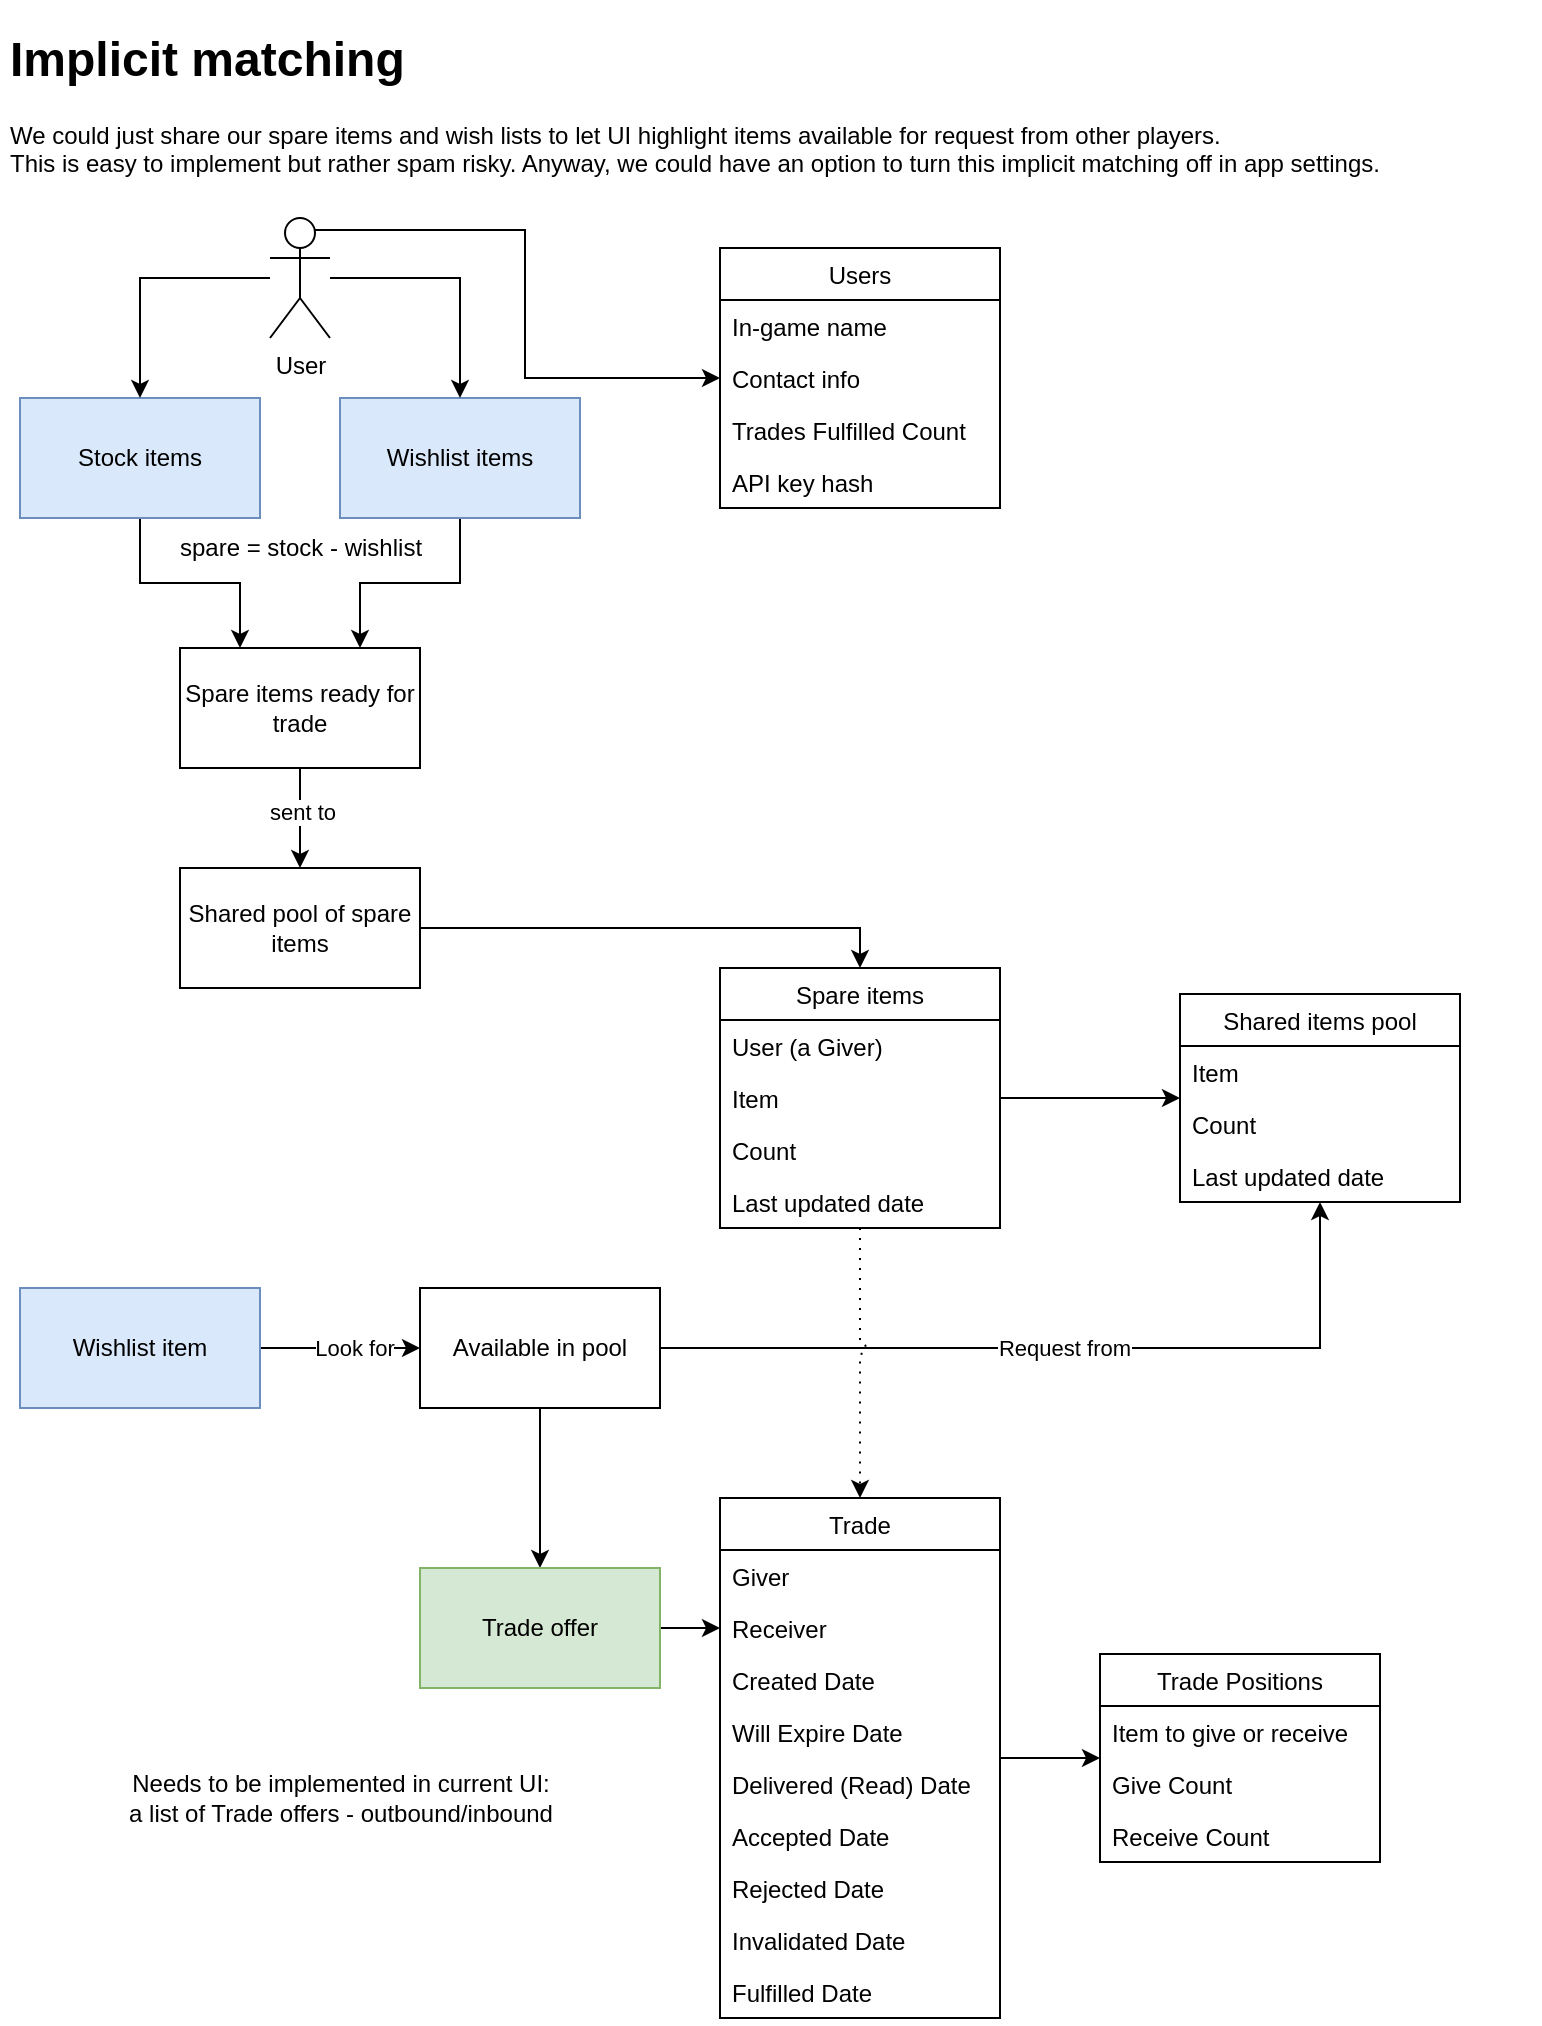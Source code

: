 <mxfile version="14.9.5" type="github" pages="5">
  <diagram id="HN8T4N_YbBU53WEKGEcK" name="Implicit matching">
    <mxGraphModel dx="1298" dy="841" grid="1" gridSize="10" guides="1" tooltips="1" connect="1" arrows="1" fold="1" page="1" pageScale="1" pageWidth="827" pageHeight="1169" math="0" shadow="0">
      <root>
        <mxCell id="0" />
        <mxCell id="1" parent="0" />
        <mxCell id="nx0PZodk_9pLsmSHCv-C-3" style="edgeStyle=orthogonalEdgeStyle;rounded=0;orthogonalLoop=1;jettySize=auto;html=1;entryX=0.75;entryY=0;entryDx=0;entryDy=0;" parent="1" source="4njGLkPon3bPsv2PsM9t-1" target="nx0PZodk_9pLsmSHCv-C-1" edge="1">
          <mxGeometry relative="1" as="geometry" />
        </mxCell>
        <mxCell id="4njGLkPon3bPsv2PsM9t-1" value="Wishlist items" style="rounded=0;whiteSpace=wrap;html=1;fillColor=#dae8fc;strokeColor=#6c8ebf;" parent="1" vertex="1">
          <mxGeometry x="200" y="220" width="120" height="60" as="geometry" />
        </mxCell>
        <mxCell id="nx0PZodk_9pLsmSHCv-C-2" style="edgeStyle=orthogonalEdgeStyle;rounded=0;orthogonalLoop=1;jettySize=auto;html=1;entryX=0.25;entryY=0;entryDx=0;entryDy=0;" parent="1" source="4njGLkPon3bPsv2PsM9t-2" target="nx0PZodk_9pLsmSHCv-C-1" edge="1">
          <mxGeometry relative="1" as="geometry" />
        </mxCell>
        <mxCell id="4njGLkPon3bPsv2PsM9t-2" value="Stock items" style="rounded=0;whiteSpace=wrap;html=1;fillColor=#dae8fc;strokeColor=#6c8ebf;" parent="1" vertex="1">
          <mxGeometry x="40" y="220" width="120" height="60" as="geometry" />
        </mxCell>
        <mxCell id="nx0PZodk_9pLsmSHCv-C-4" style="edgeStyle=orthogonalEdgeStyle;rounded=0;orthogonalLoop=1;jettySize=auto;html=1;entryX=0.5;entryY=0;entryDx=0;entryDy=0;" parent="1" source="4njGLkPon3bPsv2PsM9t-3" target="4njGLkPon3bPsv2PsM9t-2" edge="1">
          <mxGeometry relative="1" as="geometry" />
        </mxCell>
        <mxCell id="nx0PZodk_9pLsmSHCv-C-5" style="edgeStyle=orthogonalEdgeStyle;rounded=0;orthogonalLoop=1;jettySize=auto;html=1;entryX=0.5;entryY=0;entryDx=0;entryDy=0;" parent="1" source="4njGLkPon3bPsv2PsM9t-3" target="4njGLkPon3bPsv2PsM9t-1" edge="1">
          <mxGeometry relative="1" as="geometry" />
        </mxCell>
        <mxCell id="nx0PZodk_9pLsmSHCv-C-52" style="edgeStyle=orthogonalEdgeStyle;rounded=0;orthogonalLoop=1;jettySize=auto;html=1;exitX=0.75;exitY=0.1;exitDx=0;exitDy=0;exitPerimeter=0;entryX=0;entryY=0.5;entryDx=0;entryDy=0;" parent="1" source="4njGLkPon3bPsv2PsM9t-3" target="nx0PZodk_9pLsmSHCv-C-46" edge="1">
          <mxGeometry relative="1" as="geometry" />
        </mxCell>
        <mxCell id="4njGLkPon3bPsv2PsM9t-3" value="User" style="shape=umlActor;verticalLabelPosition=bottom;verticalAlign=top;html=1;outlineConnect=0;" parent="1" vertex="1">
          <mxGeometry x="165" y="130" width="30" height="60" as="geometry" />
        </mxCell>
        <mxCell id="nx0PZodk_9pLsmSHCv-C-13" style="edgeStyle=orthogonalEdgeStyle;rounded=0;orthogonalLoop=1;jettySize=auto;html=1;entryX=0.5;entryY=0;entryDx=0;entryDy=0;" parent="1" source="nx0PZodk_9pLsmSHCv-C-1" target="nx0PZodk_9pLsmSHCv-C-6" edge="1">
          <mxGeometry relative="1" as="geometry" />
        </mxCell>
        <mxCell id="nx0PZodk_9pLsmSHCv-C-24" value="sent to" style="edgeLabel;html=1;align=center;verticalAlign=middle;resizable=0;points=[];" parent="nx0PZodk_9pLsmSHCv-C-13" vertex="1" connectable="0">
          <mxGeometry x="-0.125" y="1" relative="1" as="geometry">
            <mxPoint as="offset" />
          </mxGeometry>
        </mxCell>
        <mxCell id="nx0PZodk_9pLsmSHCv-C-1" value="Spare items ready for trade" style="rounded=0;whiteSpace=wrap;html=1;" parent="1" vertex="1">
          <mxGeometry x="120" y="345" width="120" height="60" as="geometry" />
        </mxCell>
        <mxCell id="nx0PZodk_9pLsmSHCv-C-22" style="edgeStyle=orthogonalEdgeStyle;rounded=0;orthogonalLoop=1;jettySize=auto;html=1;entryX=0.5;entryY=0;entryDx=0;entryDy=0;" parent="1" source="nx0PZodk_9pLsmSHCv-C-6" target="nx0PZodk_9pLsmSHCv-C-8" edge="1">
          <mxGeometry relative="1" as="geometry" />
        </mxCell>
        <mxCell id="nx0PZodk_9pLsmSHCv-C-6" value="Shared pool of spare items" style="rounded=0;whiteSpace=wrap;html=1;" parent="1" vertex="1">
          <mxGeometry x="120" y="455" width="120" height="60" as="geometry" />
        </mxCell>
        <mxCell id="bZ9h2n8A-jkVa74WTC_s-6" style="edgeStyle=orthogonalEdgeStyle;rounded=0;orthogonalLoop=1;jettySize=auto;html=1;" parent="1" source="nx0PZodk_9pLsmSHCv-C-8" target="bZ9h2n8A-jkVa74WTC_s-1" edge="1">
          <mxGeometry relative="1" as="geometry" />
        </mxCell>
        <mxCell id="nx0PZodk_9pLsmSHCv-C-8" value="Spare items" style="swimlane;fontStyle=0;childLayout=stackLayout;horizontal=1;startSize=26;horizontalStack=0;resizeParent=1;resizeParentMax=0;resizeLast=0;collapsible=1;marginBottom=0;" parent="1" vertex="1">
          <mxGeometry x="390" y="505" width="140" height="130" as="geometry">
            <mxRectangle x="355" y="585" width="50" height="26" as="alternateBounds" />
          </mxGeometry>
        </mxCell>
        <mxCell id="nx0PZodk_9pLsmSHCv-C-9" value="User (a Giver)" style="text;strokeColor=none;fillColor=none;align=left;verticalAlign=top;spacingLeft=4;spacingRight=4;overflow=hidden;rotatable=0;points=[[0,0.5],[1,0.5]];portConstraint=eastwest;" parent="nx0PZodk_9pLsmSHCv-C-8" vertex="1">
          <mxGeometry y="26" width="140" height="26" as="geometry" />
        </mxCell>
        <mxCell id="nx0PZodk_9pLsmSHCv-C-10" value="Item" style="text;strokeColor=none;fillColor=none;align=left;verticalAlign=top;spacingLeft=4;spacingRight=4;overflow=hidden;rotatable=0;points=[[0,0.5],[1,0.5]];portConstraint=eastwest;" parent="nx0PZodk_9pLsmSHCv-C-8" vertex="1">
          <mxGeometry y="52" width="140" height="26" as="geometry" />
        </mxCell>
        <mxCell id="nx0PZodk_9pLsmSHCv-C-11" value="Count" style="text;strokeColor=none;fillColor=none;align=left;verticalAlign=top;spacingLeft=4;spacingRight=4;overflow=hidden;rotatable=0;points=[[0,0.5],[1,0.5]];portConstraint=eastwest;" parent="nx0PZodk_9pLsmSHCv-C-8" vertex="1">
          <mxGeometry y="78" width="140" height="26" as="geometry" />
        </mxCell>
        <mxCell id="nx0PZodk_9pLsmSHCv-C-12" value="Last updated date" style="text;strokeColor=none;fillColor=none;align=left;verticalAlign=top;spacingLeft=4;spacingRight=4;overflow=hidden;rotatable=0;points=[[0,0.5],[1,0.5]];portConstraint=eastwest;" parent="nx0PZodk_9pLsmSHCv-C-8" vertex="1">
          <mxGeometry y="104" width="140" height="26" as="geometry" />
        </mxCell>
        <mxCell id="nx0PZodk_9pLsmSHCv-C-14" value="spare = stock - wishlist" style="text;html=1;align=center;verticalAlign=middle;resizable=0;points=[];autosize=1;strokeColor=none;" parent="1" vertex="1">
          <mxGeometry x="110" y="285" width="140" height="20" as="geometry" />
        </mxCell>
        <mxCell id="nx0PZodk_9pLsmSHCv-C-17" value="" style="edgeStyle=orthogonalEdgeStyle;rounded=0;orthogonalLoop=1;jettySize=auto;html=1;" parent="1" source="nx0PZodk_9pLsmSHCv-C-15" target="nx0PZodk_9pLsmSHCv-C-16" edge="1">
          <mxGeometry relative="1" as="geometry" />
        </mxCell>
        <mxCell id="nx0PZodk_9pLsmSHCv-C-20" value="Look for" style="edgeLabel;html=1;align=center;verticalAlign=middle;resizable=0;points=[];" parent="nx0PZodk_9pLsmSHCv-C-17" vertex="1" connectable="0">
          <mxGeometry x="-0.221" y="-3" relative="1" as="geometry">
            <mxPoint x="16" y="-3" as="offset" />
          </mxGeometry>
        </mxCell>
        <mxCell id="nx0PZodk_9pLsmSHCv-C-15" value="Wishlist item" style="rounded=0;whiteSpace=wrap;html=1;fillColor=#dae8fc;strokeColor=#6c8ebf;" parent="1" vertex="1">
          <mxGeometry x="40" y="665" width="120" height="60" as="geometry" />
        </mxCell>
        <mxCell id="nx0PZodk_9pLsmSHCv-C-21" value="Request from" style="edgeStyle=orthogonalEdgeStyle;rounded=0;orthogonalLoop=1;jettySize=auto;html=1;" parent="1" source="nx0PZodk_9pLsmSHCv-C-16" target="bZ9h2n8A-jkVa74WTC_s-1" edge="1">
          <mxGeometry relative="1" as="geometry" />
        </mxCell>
        <mxCell id="nx0PZodk_9pLsmSHCv-C-26" style="edgeStyle=orthogonalEdgeStyle;rounded=0;orthogonalLoop=1;jettySize=auto;html=1;entryX=0.5;entryY=0;entryDx=0;entryDy=0;" parent="1" source="nx0PZodk_9pLsmSHCv-C-16" target="nx0PZodk_9pLsmSHCv-C-25" edge="1">
          <mxGeometry relative="1" as="geometry" />
        </mxCell>
        <mxCell id="nx0PZodk_9pLsmSHCv-C-16" value="Available in pool" style="rounded=0;whiteSpace=wrap;html=1;" parent="1" vertex="1">
          <mxGeometry x="240" y="665" width="120" height="60" as="geometry" />
        </mxCell>
        <mxCell id="nx0PZodk_9pLsmSHCv-C-40" style="edgeStyle=orthogonalEdgeStyle;rounded=0;orthogonalLoop=1;jettySize=auto;html=1;entryX=0;entryY=0.5;entryDx=0;entryDy=0;" parent="1" source="nx0PZodk_9pLsmSHCv-C-25" target="nx0PZodk_9pLsmSHCv-C-29" edge="1">
          <mxGeometry relative="1" as="geometry" />
        </mxCell>
        <mxCell id="nx0PZodk_9pLsmSHCv-C-25" value="Trade offer" style="rounded=0;whiteSpace=wrap;html=1;fillColor=#d5e8d4;strokeColor=#82b366;" parent="1" vertex="1">
          <mxGeometry x="240" y="805" width="120" height="60" as="geometry" />
        </mxCell>
        <mxCell id="nx0PZodk_9pLsmSHCv-C-45" style="edgeStyle=orthogonalEdgeStyle;rounded=0;orthogonalLoop=1;jettySize=auto;html=1;" parent="1" source="nx0PZodk_9pLsmSHCv-C-27" target="nx0PZodk_9pLsmSHCv-C-41" edge="1">
          <mxGeometry relative="1" as="geometry" />
        </mxCell>
        <mxCell id="nx0PZodk_9pLsmSHCv-C-27" value="Trade" style="swimlane;fontStyle=0;childLayout=stackLayout;horizontal=1;startSize=26;horizontalStack=0;resizeParent=1;resizeParentMax=0;resizeLast=0;collapsible=1;marginBottom=0;" parent="1" vertex="1">
          <mxGeometry x="390" y="770" width="140" height="260" as="geometry" />
        </mxCell>
        <mxCell id="nx0PZodk_9pLsmSHCv-C-28" value="Giver" style="text;strokeColor=none;fillColor=none;align=left;verticalAlign=top;spacingLeft=4;spacingRight=4;overflow=hidden;rotatable=0;points=[[0,0.5],[1,0.5]];portConstraint=eastwest;" parent="nx0PZodk_9pLsmSHCv-C-27" vertex="1">
          <mxGeometry y="26" width="140" height="26" as="geometry" />
        </mxCell>
        <mxCell id="nx0PZodk_9pLsmSHCv-C-29" value="Receiver" style="text;strokeColor=none;fillColor=none;align=left;verticalAlign=top;spacingLeft=4;spacingRight=4;overflow=hidden;rotatable=0;points=[[0,0.5],[1,0.5]];portConstraint=eastwest;" parent="nx0PZodk_9pLsmSHCv-C-27" vertex="1">
          <mxGeometry y="52" width="140" height="26" as="geometry" />
        </mxCell>
        <mxCell id="nx0PZodk_9pLsmSHCv-C-33" value="Created Date" style="text;strokeColor=none;fillColor=none;align=left;verticalAlign=top;spacingLeft=4;spacingRight=4;overflow=hidden;rotatable=0;points=[[0,0.5],[1,0.5]];portConstraint=eastwest;" parent="nx0PZodk_9pLsmSHCv-C-27" vertex="1">
          <mxGeometry y="78" width="140" height="26" as="geometry" />
        </mxCell>
        <mxCell id="nx0PZodk_9pLsmSHCv-C-34" value="Will Expire Date" style="text;strokeColor=none;fillColor=none;align=left;verticalAlign=top;spacingLeft=4;spacingRight=4;overflow=hidden;rotatable=0;points=[[0,0.5],[1,0.5]];portConstraint=eastwest;" parent="nx0PZodk_9pLsmSHCv-C-27" vertex="1">
          <mxGeometry y="104" width="140" height="26" as="geometry" />
        </mxCell>
        <mxCell id="pmGqRi4zPN0vgSuQEBXr-1" value="Delivered (Read) Date" style="text;strokeColor=none;fillColor=none;align=left;verticalAlign=top;spacingLeft=4;spacingRight=4;overflow=hidden;rotatable=0;points=[[0,0.5],[1,0.5]];portConstraint=eastwest;" parent="nx0PZodk_9pLsmSHCv-C-27" vertex="1">
          <mxGeometry y="130" width="140" height="26" as="geometry" />
        </mxCell>
        <mxCell id="nx0PZodk_9pLsmSHCv-C-37" value="Accepted Date" style="text;strokeColor=none;fillColor=none;align=left;verticalAlign=top;spacingLeft=4;spacingRight=4;overflow=hidden;rotatable=0;points=[[0,0.5],[1,0.5]];portConstraint=eastwest;" parent="nx0PZodk_9pLsmSHCv-C-27" vertex="1">
          <mxGeometry y="156" width="140" height="26" as="geometry" />
        </mxCell>
        <mxCell id="nx0PZodk_9pLsmSHCv-C-38" value="Rejected Date" style="text;strokeColor=none;fillColor=none;align=left;verticalAlign=top;spacingLeft=4;spacingRight=4;overflow=hidden;rotatable=0;points=[[0,0.5],[1,0.5]];portConstraint=eastwest;" parent="nx0PZodk_9pLsmSHCv-C-27" vertex="1">
          <mxGeometry y="182" width="140" height="26" as="geometry" />
        </mxCell>
        <mxCell id="nx0PZodk_9pLsmSHCv-C-39" value="Invalidated Date" style="text;strokeColor=none;fillColor=none;align=left;verticalAlign=top;spacingLeft=4;spacingRight=4;overflow=hidden;rotatable=0;points=[[0,0.5],[1,0.5]];portConstraint=eastwest;" parent="nx0PZodk_9pLsmSHCv-C-27" vertex="1">
          <mxGeometry y="208" width="140" height="26" as="geometry" />
        </mxCell>
        <mxCell id="Np_zVXQFGMn8gmgTQ2cP-1" value="Fulfilled Date" style="text;strokeColor=none;fillColor=none;align=left;verticalAlign=top;spacingLeft=4;spacingRight=4;overflow=hidden;rotatable=0;points=[[0,0.5],[1,0.5]];portConstraint=eastwest;" parent="nx0PZodk_9pLsmSHCv-C-27" vertex="1">
          <mxGeometry y="234" width="140" height="26" as="geometry" />
        </mxCell>
        <mxCell id="nx0PZodk_9pLsmSHCv-C-41" value="Trade Positions" style="swimlane;fontStyle=0;childLayout=stackLayout;horizontal=1;startSize=26;horizontalStack=0;resizeParent=1;resizeParentMax=0;resizeLast=0;collapsible=1;marginBottom=0;" parent="1" vertex="1">
          <mxGeometry x="580" y="848" width="140" height="104" as="geometry" />
        </mxCell>
        <mxCell id="nx0PZodk_9pLsmSHCv-C-42" value="Item to give or receive" style="text;strokeColor=none;fillColor=none;align=left;verticalAlign=top;spacingLeft=4;spacingRight=4;overflow=hidden;rotatable=0;points=[[0,0.5],[1,0.5]];portConstraint=eastwest;" parent="nx0PZodk_9pLsmSHCv-C-41" vertex="1">
          <mxGeometry y="26" width="140" height="26" as="geometry" />
        </mxCell>
        <mxCell id="nx0PZodk_9pLsmSHCv-C-43" value="Give Count" style="text;strokeColor=none;fillColor=none;align=left;verticalAlign=top;spacingLeft=4;spacingRight=4;overflow=hidden;rotatable=0;points=[[0,0.5],[1,0.5]];portConstraint=eastwest;" parent="nx0PZodk_9pLsmSHCv-C-41" vertex="1">
          <mxGeometry y="52" width="140" height="26" as="geometry" />
        </mxCell>
        <mxCell id="nx0PZodk_9pLsmSHCv-C-44" value="Receive Count" style="text;strokeColor=none;fillColor=none;align=left;verticalAlign=top;spacingLeft=4;spacingRight=4;overflow=hidden;rotatable=0;points=[[0,0.5],[1,0.5]];portConstraint=eastwest;" parent="nx0PZodk_9pLsmSHCv-C-41" vertex="1">
          <mxGeometry y="78" width="140" height="26" as="geometry" />
        </mxCell>
        <mxCell id="nx0PZodk_9pLsmSHCv-C-46" value="Users" style="swimlane;fontStyle=0;childLayout=stackLayout;horizontal=1;startSize=26;horizontalStack=0;resizeParent=1;resizeParentMax=0;resizeLast=0;collapsible=1;marginBottom=0;" parent="1" vertex="1">
          <mxGeometry x="390" y="145" width="140" height="130" as="geometry">
            <mxRectangle x="355" y="585" width="50" height="26" as="alternateBounds" />
          </mxGeometry>
        </mxCell>
        <mxCell id="nx0PZodk_9pLsmSHCv-C-47" value="In-game name" style="text;strokeColor=none;fillColor=none;align=left;verticalAlign=top;spacingLeft=4;spacingRight=4;overflow=hidden;rotatable=0;points=[[0,0.5],[1,0.5]];portConstraint=eastwest;" parent="nx0PZodk_9pLsmSHCv-C-46" vertex="1">
          <mxGeometry y="26" width="140" height="26" as="geometry" />
        </mxCell>
        <mxCell id="nx0PZodk_9pLsmSHCv-C-48" value="Contact info" style="text;strokeColor=none;fillColor=none;align=left;verticalAlign=top;spacingLeft=4;spacingRight=4;overflow=hidden;rotatable=0;points=[[0,0.5],[1,0.5]];portConstraint=eastwest;" parent="nx0PZodk_9pLsmSHCv-C-46" vertex="1">
          <mxGeometry y="52" width="140" height="26" as="geometry" />
        </mxCell>
        <mxCell id="nx0PZodk_9pLsmSHCv-C-49" value="Trades Fulfilled Count" style="text;strokeColor=none;fillColor=none;align=left;verticalAlign=top;spacingLeft=4;spacingRight=4;overflow=hidden;rotatable=0;points=[[0,0.5],[1,0.5]];portConstraint=eastwest;" parent="nx0PZodk_9pLsmSHCv-C-46" vertex="1">
          <mxGeometry y="78" width="140" height="26" as="geometry" />
        </mxCell>
        <mxCell id="nx0PZodk_9pLsmSHCv-C-53" value="API key hash" style="text;strokeColor=none;fillColor=none;align=left;verticalAlign=top;spacingLeft=4;spacingRight=4;overflow=hidden;rotatable=0;points=[[0,0.5],[1,0.5]];portConstraint=eastwest;" parent="nx0PZodk_9pLsmSHCv-C-46" vertex="1">
          <mxGeometry y="104" width="140" height="26" as="geometry" />
        </mxCell>
        <mxCell id="pmGqRi4zPN0vgSuQEBXr-2" value="Needs to be implemented in current UI:&lt;br&gt;a list of Trade offers - outbound/inbound" style="text;html=1;align=center;verticalAlign=middle;resizable=0;points=[];autosize=1;strokeColor=none;" parent="1" vertex="1">
          <mxGeometry x="85" y="905" width="230" height="30" as="geometry" />
        </mxCell>
        <mxCell id="bZ9h2n8A-jkVa74WTC_s-1" value="Shared items pool" style="swimlane;fontStyle=0;childLayout=stackLayout;horizontal=1;startSize=26;horizontalStack=0;resizeParent=1;resizeParentMax=0;resizeLast=0;collapsible=1;marginBottom=0;" parent="1" vertex="1">
          <mxGeometry x="620" y="518" width="140" height="104" as="geometry">
            <mxRectangle x="355" y="585" width="50" height="26" as="alternateBounds" />
          </mxGeometry>
        </mxCell>
        <mxCell id="bZ9h2n8A-jkVa74WTC_s-3" value="Item" style="text;strokeColor=none;fillColor=none;align=left;verticalAlign=top;spacingLeft=4;spacingRight=4;overflow=hidden;rotatable=0;points=[[0,0.5],[1,0.5]];portConstraint=eastwest;" parent="bZ9h2n8A-jkVa74WTC_s-1" vertex="1">
          <mxGeometry y="26" width="140" height="26" as="geometry" />
        </mxCell>
        <mxCell id="bZ9h2n8A-jkVa74WTC_s-4" value="Count" style="text;strokeColor=none;fillColor=none;align=left;verticalAlign=top;spacingLeft=4;spacingRight=4;overflow=hidden;rotatable=0;points=[[0,0.5],[1,0.5]];portConstraint=eastwest;" parent="bZ9h2n8A-jkVa74WTC_s-1" vertex="1">
          <mxGeometry y="52" width="140" height="26" as="geometry" />
        </mxCell>
        <mxCell id="bZ9h2n8A-jkVa74WTC_s-5" value="Last updated date" style="text;strokeColor=none;fillColor=none;align=left;verticalAlign=top;spacingLeft=4;spacingRight=4;overflow=hidden;rotatable=0;points=[[0,0.5],[1,0.5]];portConstraint=eastwest;" parent="bZ9h2n8A-jkVa74WTC_s-1" vertex="1">
          <mxGeometry y="78" width="140" height="26" as="geometry" />
        </mxCell>
        <mxCell id="bZ9h2n8A-jkVa74WTC_s-7" style="edgeStyle=orthogonalEdgeStyle;rounded=0;orthogonalLoop=1;jettySize=auto;html=1;jumpStyle=arc;dashed=1;dashPattern=1 4;" parent="1" source="nx0PZodk_9pLsmSHCv-C-8" target="nx0PZodk_9pLsmSHCv-C-27" edge="1">
          <mxGeometry relative="1" as="geometry" />
        </mxCell>
        <mxCell id="Bp41_GutEc8yrndZIiR6-1" value="&lt;h1&gt;Implicit matching&lt;/h1&gt;&lt;p&gt;We could just share our spare items and wish lists to let UI highlight items available for request from other players.&lt;br&gt;This is easy to implement but rather spam risky. Anyway, we could have an option to turn this implicit matching off in app settings.&amp;nbsp;&lt;/p&gt;" style="text;html=1;strokeColor=none;fillColor=none;spacing=5;spacingTop=-20;whiteSpace=wrap;overflow=hidden;rounded=0;" vertex="1" parent="1">
          <mxGeometry x="30" y="31" width="770" height="90" as="geometry" />
        </mxCell>
      </root>
    </mxGraphModel>
  </diagram>
  <diagram id="N52e4mLQ-JpGZ-rnlX_a" name="Spare Items Pool">
    <mxGraphModel dx="1298" dy="841" grid="1" gridSize="10" guides="1" tooltips="1" connect="1" arrows="1" fold="1" page="1" pageScale="1" pageWidth="827" pageHeight="1169" math="0" shadow="0">
      <root>
        <mxCell id="mjKqVLuYLk38cLpWPBVm-0" />
        <mxCell id="mjKqVLuYLk38cLpWPBVm-1" parent="mjKqVLuYLk38cLpWPBVm-0" />
        <mxCell id="x0c5cpKbj5vI_sPzeT8R-0" style="edgeStyle=orthogonalEdgeStyle;rounded=0;orthogonalLoop=1;jettySize=auto;html=1;" parent="mjKqVLuYLk38cLpWPBVm-1" source="mjKqVLuYLk38cLpWPBVm-2" target="mjKqVLuYLk38cLpWPBVm-3" edge="1">
          <mxGeometry relative="1" as="geometry" />
        </mxCell>
        <mxCell id="mjKqVLuYLk38cLpWPBVm-2" value="Authenticate" style="rounded=0;whiteSpace=wrap;html=1;" parent="mjKqVLuYLk38cLpWPBVm-1" vertex="1">
          <mxGeometry x="40" y="120" width="120" height="60" as="geometry" />
        </mxCell>
        <mxCell id="x0c5cpKbj5vI_sPzeT8R-1" style="edgeStyle=orthogonalEdgeStyle;rounded=0;orthogonalLoop=1;jettySize=auto;html=1;" parent="mjKqVLuYLk38cLpWPBVm-1" source="mjKqVLuYLk38cLpWPBVm-3" target="PvGyQd9rEFpjBCf1vXaA-0" edge="1">
          <mxGeometry relative="1" as="geometry" />
        </mxCell>
        <mxCell id="hO-IOQepNzvgVwFzdx7u-1" value="" style="edgeStyle=orthogonalEdgeStyle;rounded=0;orthogonalLoop=1;jettySize=auto;html=1;" parent="mjKqVLuYLk38cLpWPBVm-1" source="mjKqVLuYLk38cLpWPBVm-3" target="hO-IOQepNzvgVwFzdx7u-0" edge="1">
          <mxGeometry relative="1" as="geometry" />
        </mxCell>
        <mxCell id="mjKqVLuYLk38cLpWPBVm-3" value="Sync" style="rounded=0;whiteSpace=wrap;html=1;" parent="mjKqVLuYLk38cLpWPBVm-1" vertex="1">
          <mxGeometry x="40" y="240" width="120" height="60" as="geometry" />
        </mxCell>
        <mxCell id="x0c5cpKbj5vI_sPzeT8R-2" style="edgeStyle=orthogonalEdgeStyle;rounded=0;orthogonalLoop=1;jettySize=auto;html=1;" parent="mjKqVLuYLk38cLpWPBVm-1" source="PvGyQd9rEFpjBCf1vXaA-0" target="GOYvpKt6GU444rFal4ay-0" edge="1">
          <mxGeometry relative="1" as="geometry" />
        </mxCell>
        <mxCell id="x0c5cpKbj5vI_sPzeT8R-4" value="" style="edgeStyle=orthogonalEdgeStyle;rounded=0;orthogonalLoop=1;jettySize=auto;html=1;" parent="mjKqVLuYLk38cLpWPBVm-1" source="PvGyQd9rEFpjBCf1vXaA-0" target="x0c5cpKbj5vI_sPzeT8R-3" edge="1">
          <mxGeometry relative="1" as="geometry" />
        </mxCell>
        <mxCell id="PvGyQd9rEFpjBCf1vXaA-0" value="Validate outgoing trade offers" style="rounded=0;whiteSpace=wrap;html=1;" parent="mjKqVLuYLk38cLpWPBVm-1" vertex="1">
          <mxGeometry x="40" y="360" width="120" height="60" as="geometry" />
        </mxCell>
        <mxCell id="GOYvpKt6GU444rFal4ay-0" value="Update incoming trade offers" style="rounded=0;whiteSpace=wrap;html=1;" parent="mjKqVLuYLk38cLpWPBVm-1" vertex="1">
          <mxGeometry x="40" y="480" width="120" height="60" as="geometry" />
        </mxCell>
        <mxCell id="x0c5cpKbj5vI_sPzeT8R-3" value="Mark as Invalid ones that affected with stock changes since last sync" style="rounded=0;whiteSpace=wrap;html=1;" parent="mjKqVLuYLk38cLpWPBVm-1" vertex="1">
          <mxGeometry x="240" y="360" width="120" height="60" as="geometry" />
        </mxCell>
        <mxCell id="hO-IOQepNzvgVwFzdx7u-3" value="" style="edgeStyle=orthogonalEdgeStyle;rounded=0;orthogonalLoop=1;jettySize=auto;html=1;dashed=1;dashPattern=1 4;" parent="mjKqVLuYLk38cLpWPBVm-1" source="hO-IOQepNzvgVwFzdx7u-0" target="hO-IOQepNzvgVwFzdx7u-2" edge="1">
          <mxGeometry relative="1" as="geometry" />
        </mxCell>
        <mxCell id="hO-IOQepNzvgVwFzdx7u-0" value="Upload changed numbers to Shared Items Pool" style="rounded=0;whiteSpace=wrap;html=1;" parent="mjKqVLuYLk38cLpWPBVm-1" vertex="1">
          <mxGeometry x="240" y="240" width="120" height="60" as="geometry" />
        </mxCell>
        <mxCell id="hO-IOQepNzvgVwFzdx7u-2" value="Recalculate Totals for Shared Items Pool" style="rounded=0;whiteSpace=wrap;html=1;" parent="mjKqVLuYLk38cLpWPBVm-1" vertex="1">
          <mxGeometry x="440" y="240" width="120" height="60" as="geometry" />
        </mxCell>
      </root>
    </mxGraphModel>
  </diagram>
  <diagram id="Q_OV7Is4s_XNs67LhUQ9" name="Server side matching">
    <mxGraphModel dx="1298" dy="841" grid="1" gridSize="10" guides="1" tooltips="1" connect="1" arrows="1" fold="1" page="1" pageScale="1" pageWidth="827" pageHeight="1169" math="0" shadow="0">
      <root>
        <mxCell id="b_XZTSJZ4UOfbabVOEi3-0" />
        <mxCell id="b_XZTSJZ4UOfbabVOEi3-1" parent="b_XZTSJZ4UOfbabVOEi3-0" />
        <mxCell id="b_XZTSJZ4UOfbabVOEi3-22" value="Offer UI" style="shape=umlLifeline;participant=umlControl;perimeter=lifelinePerimeter;whiteSpace=wrap;html=1;container=1;collapsible=0;recursiveResize=0;verticalAlign=top;spacingTop=36;outlineConnect=0;" parent="b_XZTSJZ4UOfbabVOEi3-1" vertex="1">
          <mxGeometry x="204" y="390" width="40" height="1190" as="geometry" />
        </mxCell>
        <mxCell id="b_XZTSJZ4UOfbabVOEi3-12" value="" style="edgeStyle=orthogonalEdgeStyle;rounded=0;orthogonalLoop=1;jettySize=auto;html=1;" parent="b_XZTSJZ4UOfbabVOEi3-1" source="b_XZTSJZ4UOfbabVOEi3-10" target="b_XZTSJZ4UOfbabVOEi3-11" edge="1">
          <mxGeometry relative="1" as="geometry" />
        </mxCell>
        <mxCell id="b_XZTSJZ4UOfbabVOEi3-10" value="&lt;div style=&quot;box-sizing: border-box ; width: 100% ; background: #e4e4e4 ; padding: 2px&quot;&gt;Offers&lt;/div&gt;&lt;table style=&quot;width: 100% ; font-size: 1em&quot; cellpadding=&quot;2&quot; cellspacing=&quot;0&quot;&gt;&lt;tbody&gt;&lt;tr&gt;&lt;td&gt;PK&lt;/td&gt;&lt;td&gt;connectionId&lt;/td&gt;&lt;/tr&gt;&lt;tr&gt;&lt;td&gt;FK&lt;/td&gt;&lt;td&gt;offerId&lt;/td&gt;&lt;/tr&gt;&lt;tr&gt;&lt;td&gt;&lt;/td&gt;&lt;td&gt;commander&lt;br&gt;location&lt;br&gt;info&lt;/td&gt;&lt;/tr&gt;&lt;/tbody&gt;&lt;/table&gt;" style="verticalAlign=top;align=left;overflow=fill;html=1;" parent="b_XZTSJZ4UOfbabVOEi3-1" vertex="1">
          <mxGeometry x="190" y="200" width="180" height="110" as="geometry" />
        </mxCell>
        <mxCell id="b_XZTSJZ4UOfbabVOEi3-11" value="&lt;div style=&quot;box-sizing: border-box ; width: 100% ; background: #e4e4e4 ; padding: 2px&quot;&gt;OfferItems&lt;/div&gt;&lt;table style=&quot;width: 100% ; font-size: 1em&quot; cellpadding=&quot;2&quot; cellspacing=&quot;0&quot;&gt;&lt;tbody&gt;&lt;tr&gt;&lt;td&gt;PK&lt;/td&gt;&lt;td&gt;offerId&lt;/td&gt;&lt;/tr&gt;&lt;tr&gt;&lt;td&gt;PK&lt;/td&gt;&lt;td&gt;itemId&lt;/td&gt;&lt;/tr&gt;&lt;tr&gt;&lt;td&gt;&lt;/td&gt;&lt;td&gt;outbound&lt;br&gt;inbound&lt;/td&gt;&lt;/tr&gt;&lt;/tbody&gt;&lt;/table&gt;" style="verticalAlign=top;align=left;overflow=fill;html=1;" parent="b_XZTSJZ4UOfbabVOEi3-1" vertex="1">
          <mxGeometry x="454" y="210" width="180" height="90" as="geometry" />
        </mxCell>
        <mxCell id="b_XZTSJZ4UOfbabVOEi3-19" value="User" style="shape=umlLifeline;participant=umlActor;perimeter=lifelinePerimeter;whiteSpace=wrap;html=1;container=1;collapsible=0;recursiveResize=0;verticalAlign=top;spacingTop=36;outlineConnect=0;" parent="b_XZTSJZ4UOfbabVOEi3-1" vertex="1">
          <mxGeometry x="74" y="390" width="20" height="1190" as="geometry" />
        </mxCell>
        <mxCell id="b_XZTSJZ4UOfbabVOEi3-20" value="Pick Items and &lt;br&gt;specify&lt;br&gt;Inbound&lt;br&gt;and Outbound&lt;br&gt;numbers" style="html=1;points=[];perimeter=orthogonalPerimeter;" parent="b_XZTSJZ4UOfbabVOEi3-1" vertex="1">
          <mxGeometry x="177" y="470" width="94" height="80" as="geometry" />
        </mxCell>
        <mxCell id="b_XZTSJZ4UOfbabVOEi3-21" value="input" style="html=1;verticalAlign=bottom;startArrow=oval;endArrow=block;startSize=8;" parent="b_XZTSJZ4UOfbabVOEi3-1" source="b_XZTSJZ4UOfbabVOEi3-19" target="b_XZTSJZ4UOfbabVOEi3-20" edge="1">
          <mxGeometry relative="1" as="geometry">
            <mxPoint x="84" y="480" as="sourcePoint" />
            <Array as="points">
              <mxPoint x="114" y="470" />
            </Array>
          </mxGeometry>
        </mxCell>
        <mxCell id="b_XZTSJZ4UOfbabVOEi3-23" value="EDMP&lt;br&gt;backend" style="shape=umlLifeline;participant=umlEntity;perimeter=lifelinePerimeter;whiteSpace=wrap;html=1;container=1;collapsible=0;recursiveResize=0;verticalAlign=top;spacingTop=36;outlineConnect=0;" parent="b_XZTSJZ4UOfbabVOEi3-1" vertex="1">
          <mxGeometry x="404" y="390" width="40" height="1190" as="geometry" />
        </mxCell>
        <mxCell id="b_XZTSJZ4UOfbabVOEi3-32" value="Broadcast&lt;br&gt;Matched&lt;br&gt;Notification" style="html=1;points=[];perimeter=orthogonalPerimeter;" parent="b_XZTSJZ4UOfbabVOEi3-23" vertex="1">
          <mxGeometry x="-40" y="430" width="120" height="80" as="geometry" />
        </mxCell>
        <mxCell id="b_XZTSJZ4UOfbabVOEi3-24" value="User" style="shape=umlLifeline;participant=umlActor;perimeter=lifelinePerimeter;whiteSpace=wrap;html=1;container=1;collapsible=0;recursiveResize=0;verticalAlign=top;spacingTop=36;outlineConnect=0;" parent="b_XZTSJZ4UOfbabVOEi3-1" vertex="1">
          <mxGeometry x="734" y="390" width="20" height="1180" as="geometry" />
        </mxCell>
        <mxCell id="b_XZTSJZ4UOfbabVOEi3-26" value="Create/Update/Delete&lt;br&gt;Offer and&lt;br&gt;Items" style="html=1;points=[];perimeter=orthogonalPerimeter;" parent="b_XZTSJZ4UOfbabVOEi3-1" vertex="1">
          <mxGeometry x="350" y="550" width="136" height="80" as="geometry" />
        </mxCell>
        <mxCell id="b_XZTSJZ4UOfbabVOEi3-27" value="ws" style="html=1;verticalAlign=bottom;startArrow=none;endArrow=block;startSize=8;startFill=0;" parent="b_XZTSJZ4UOfbabVOEi3-1" source="b_XZTSJZ4UOfbabVOEi3-20" target="b_XZTSJZ4UOfbabVOEi3-26" edge="1">
          <mxGeometry relative="1" as="geometry">
            <mxPoint x="334" y="560" as="sourcePoint" />
            <Array as="points">
              <mxPoint x="304" y="550" />
              <mxPoint x="344" y="550" />
            </Array>
          </mxGeometry>
        </mxCell>
        <mxCell id="b_XZTSJZ4UOfbabVOEi3-29" value="self call" style="edgeStyle=orthogonalEdgeStyle;html=1;align=left;spacingLeft=2;endArrow=block;rounded=0;entryX=1;entryY=0;" parent="b_XZTSJZ4UOfbabVOEi3-1" source="b_XZTSJZ4UOfbabVOEi3-26" target="b_XZTSJZ4UOfbabVOEi3-28" edge="1">
          <mxGeometry relative="1" as="geometry">
            <mxPoint x="399" y="680" as="sourcePoint" />
            <Array as="points">
              <mxPoint x="504" y="630" />
              <mxPoint x="504" y="680" />
            </Array>
          </mxGeometry>
        </mxCell>
        <mxCell id="b_XZTSJZ4UOfbabVOEi3-34" style="edgeStyle=orthogonalEdgeStyle;rounded=0;orthogonalLoop=1;jettySize=auto;html=1;startArrow=none;startFill=0;" parent="b_XZTSJZ4UOfbabVOEi3-1" source="b_XZTSJZ4UOfbabVOEi3-32" target="b_XZTSJZ4UOfbabVOEi3-37" edge="1">
          <mxGeometry relative="1" as="geometry">
            <Array as="points">
              <mxPoint x="550" y="900" />
              <mxPoint x="550" y="900" />
            </Array>
          </mxGeometry>
        </mxCell>
        <mxCell id="b_XZTSJZ4UOfbabVOEi3-35" value="ws" style="edgeLabel;html=1;align=center;verticalAlign=bottom;resizable=0;points=[];" parent="b_XZTSJZ4UOfbabVOEi3-34" vertex="1" connectable="0">
          <mxGeometry x="-0.024" y="1" relative="1" as="geometry">
            <mxPoint as="offset" />
          </mxGeometry>
        </mxCell>
        <mxCell id="b_XZTSJZ4UOfbabVOEi3-28" value="Select&lt;br&gt;Matching&lt;br&gt;Offers" style="html=1;points=[];perimeter=orthogonalPerimeter;" parent="b_XZTSJZ4UOfbabVOEi3-1" vertex="1">
          <mxGeometry x="374" y="680" width="100" height="90" as="geometry" />
        </mxCell>
        <mxCell id="b_XZTSJZ4UOfbabVOEi3-33" value="self call" style="edgeStyle=orthogonalEdgeStyle;html=1;align=left;spacingLeft=2;endArrow=block;rounded=0;entryX=1;entryY=0;" parent="b_XZTSJZ4UOfbabVOEi3-1" source="b_XZTSJZ4UOfbabVOEi3-28" target="b_XZTSJZ4UOfbabVOEi3-32" edge="1">
          <mxGeometry relative="1" as="geometry">
            <mxPoint x="424" y="800" as="sourcePoint" />
            <Array as="points">
              <mxPoint x="504" y="770" />
              <mxPoint x="504" y="820" />
            </Array>
          </mxGeometry>
        </mxCell>
        <mxCell id="b_XZTSJZ4UOfbabVOEi3-36" value="Offer UI" style="shape=umlLifeline;participant=umlControl;perimeter=lifelinePerimeter;whiteSpace=wrap;html=1;container=1;collapsible=0;recursiveResize=0;verticalAlign=top;spacingTop=36;outlineConnect=0;" parent="b_XZTSJZ4UOfbabVOEi3-1" vertex="1">
          <mxGeometry x="594" y="390" width="40" height="1190" as="geometry" />
        </mxCell>
        <mxCell id="b_XZTSJZ4UOfbabVOEi3-38" value="notification" style="edgeStyle=orthogonalEdgeStyle;rounded=0;orthogonalLoop=1;jettySize=auto;html=1;startArrow=none;startFill=0;verticalAlign=bottom;" parent="b_XZTSJZ4UOfbabVOEi3-1" source="b_XZTSJZ4UOfbabVOEi3-37" target="b_XZTSJZ4UOfbabVOEi3-24" edge="1">
          <mxGeometry relative="1" as="geometry">
            <Array as="points">
              <mxPoint x="680" y="980" />
              <mxPoint x="680" y="980" />
            </Array>
          </mxGeometry>
        </mxCell>
        <mxCell id="b_XZTSJZ4UOfbabVOEi3-37" value="Update&lt;br&gt;Matched&lt;br&gt;Offer" style="html=1;points=[];perimeter=orthogonalPerimeter;" parent="b_XZTSJZ4UOfbabVOEi3-1" vertex="1">
          <mxGeometry x="567" y="900" width="94" height="80" as="geometry" />
        </mxCell>
        <mxCell id="b_XZTSJZ4UOfbabVOEi3-39" value="connect" style="html=1;verticalAlign=bottom;startArrow=oval;endArrow=block;startSize=8;entryX=-0.015;entryY=0.375;entryDx=0;entryDy=0;entryPerimeter=0;" parent="b_XZTSJZ4UOfbabVOEi3-1" source="b_XZTSJZ4UOfbabVOEi3-22" target="b_XZTSJZ4UOfbabVOEi3-26" edge="1">
          <mxGeometry relative="1" as="geometry">
            <mxPoint x="233.25" y="580" as="sourcePoint" />
            <mxPoint x="326.75" y="580" as="targetPoint" />
            <Array as="points">
              <mxPoint x="263.75" y="580" />
            </Array>
          </mxGeometry>
        </mxCell>
        <mxCell id="b_XZTSJZ4UOfbabVOEi3-40" value="disconnect" style="html=1;verticalAlign=bottom;startArrow=oval;endArrow=block;startSize=8;" parent="b_XZTSJZ4UOfbabVOEi3-1" source="b_XZTSJZ4UOfbabVOEi3-22" target="b_XZTSJZ4UOfbabVOEi3-26" edge="1">
          <mxGeometry relative="1" as="geometry">
            <mxPoint x="233.25" y="610" as="sourcePoint" />
            <mxPoint x="326.75" y="610" as="targetPoint" />
            <Array as="points">
              <mxPoint x="263.75" y="610" />
            </Array>
          </mxGeometry>
        </mxCell>
        <mxCell id="rsKsfebqh6Drvzjf2E0--0" value="&lt;h1&gt;Server side matching&lt;/h1&gt;&lt;p&gt;A user could pick some items in full list of items to be offered to other users in return to some other items picked as requested ones.&lt;br&gt;So each item in full items list can have a number and a &quot;sign&quot; - outbound or inbound.&lt;br&gt;These numbers could then be shared across other users with matched requirements - If a User A has requirement fo item X, and offers item Y as part of his trading offer, then User B will see an offer of user A in his UI if User B will have an offer giving item X in return to item Y.&lt;br&gt;Server decides which users should be notified, so matching is done by a server.&lt;br&gt;Please note that current diagram shows a situation of a single offer possible for a user in each moment of time. Basically, each connected instance represents an offer if any of items have at least one number as inbound or outbound.&lt;/p&gt;" style="text;html=1;strokeColor=none;fillColor=none;spacing=5;spacingTop=-20;whiteSpace=wrap;overflow=hidden;rounded=0;" vertex="1" parent="b_XZTSJZ4UOfbabVOEi3-1">
          <mxGeometry x="30" y="31" width="770" height="149" as="geometry" />
        </mxCell>
        <mxCell id="yv-qqk-nvo4NC_G6vWXg-0" value="Offer id" style="html=1;verticalAlign=bottom;startArrow=oval;endArrow=block;startSize=8;" edge="1" parent="b_XZTSJZ4UOfbabVOEi3-1" target="yv-qqk-nvo4NC_G6vWXg-2">
          <mxGeometry relative="1" as="geometry">
            <mxPoint x="84.25" y="1120" as="sourcePoint" />
            <Array as="points">
              <mxPoint x="114.75" y="1120" />
            </Array>
            <mxPoint x="177.75" y="1120" as="targetPoint" />
          </mxGeometry>
        </mxCell>
        <mxCell id="yv-qqk-nvo4NC_G6vWXg-1" style="edgeStyle=orthogonalEdgeStyle;rounded=0;orthogonalLoop=1;jettySize=auto;html=1;dashed=1;dashPattern=1 2;startArrow=none;startFill=0;" edge="1" parent="b_XZTSJZ4UOfbabVOEi3-1" source="yv-qqk-nvo4NC_G6vWXg-2" target="yv-qqk-nvo4NC_G6vWXg-4">
          <mxGeometry relative="1" as="geometry">
            <Array as="points" />
          </mxGeometry>
        </mxCell>
        <mxCell id="yv-qqk-nvo4NC_G6vWXg-2" value="Request&lt;br&gt;Contact" style="html=1;points=[];perimeter=orthogonalPerimeter;" vertex="1" parent="b_XZTSJZ4UOfbabVOEi3-1">
          <mxGeometry x="180.75" y="1120" width="94" height="80" as="geometry" />
        </mxCell>
        <mxCell id="yv-qqk-nvo4NC_G6vWXg-3" style="edgeStyle=orthogonalEdgeStyle;rounded=0;orthogonalLoop=1;jettySize=auto;html=1;dashed=1;dashPattern=1 2;startArrow=none;startFill=0;" edge="1" parent="b_XZTSJZ4UOfbabVOEi3-1" source="yv-qqk-nvo4NC_G6vWXg-4" target="yv-qqk-nvo4NC_G6vWXg-6">
          <mxGeometry relative="1" as="geometry" />
        </mxCell>
        <mxCell id="yv-qqk-nvo4NC_G6vWXg-4" value="Push request&lt;br&gt;to offer party" style="html=1;points=[];perimeter=orthogonalPerimeter;" vertex="1" parent="b_XZTSJZ4UOfbabVOEi3-1">
          <mxGeometry x="364.75" y="1140" width="120" height="80" as="geometry" />
        </mxCell>
        <mxCell id="yv-qqk-nvo4NC_G6vWXg-5" value="notification" style="edgeStyle=orthogonalEdgeStyle;rounded=0;orthogonalLoop=1;jettySize=auto;html=1;dashed=1;dashPattern=1 2;startArrow=none;startFill=0;verticalAlign=bottom;" edge="1" parent="b_XZTSJZ4UOfbabVOEi3-1" source="yv-qqk-nvo4NC_G6vWXg-6">
          <mxGeometry relative="1" as="geometry">
            <mxPoint x="744.25" y="1250" as="targetPoint" />
            <Array as="points">
              <mxPoint x="680.75" y="1250" />
              <mxPoint x="680.75" y="1250" />
            </Array>
          </mxGeometry>
        </mxCell>
        <mxCell id="yv-qqk-nvo4NC_G6vWXg-6" value="Update&lt;br&gt;Matched&lt;br&gt;Offer" style="html=1;points=[];perimeter=orthogonalPerimeter;" vertex="1" parent="b_XZTSJZ4UOfbabVOEi3-1">
          <mxGeometry x="567.75" y="1170" width="94" height="80" as="geometry" />
        </mxCell>
        <mxCell id="yv-qqk-nvo4NC_G6vWXg-7" value="Offer id" style="html=1;verticalAlign=bottom;startArrow=oval;endArrow=block;startSize=8;" edge="1" parent="b_XZTSJZ4UOfbabVOEi3-1" target="yv-qqk-nvo4NC_G6vWXg-9">
          <mxGeometry relative="1" as="geometry">
            <mxPoint x="85.75" y="1230" as="sourcePoint" />
            <Array as="points">
              <mxPoint x="116.25" y="1230" />
            </Array>
            <mxPoint x="179.25" y="1230" as="targetPoint" />
          </mxGeometry>
        </mxCell>
        <mxCell id="yv-qqk-nvo4NC_G6vWXg-8" style="edgeStyle=orthogonalEdgeStyle;rounded=0;orthogonalLoop=1;jettySize=auto;html=1;dashed=1;dashPattern=1 2;startArrow=none;startFill=0;" edge="1" parent="b_XZTSJZ4UOfbabVOEi3-1" source="yv-qqk-nvo4NC_G6vWXg-9" target="yv-qqk-nvo4NC_G6vWXg-11">
          <mxGeometry relative="1" as="geometry">
            <Array as="points" />
          </mxGeometry>
        </mxCell>
        <mxCell id="yv-qqk-nvo4NC_G6vWXg-9" value="Share&lt;br&gt;Contact" style="html=1;points=[];perimeter=orthogonalPerimeter;" vertex="1" parent="b_XZTSJZ4UOfbabVOEi3-1">
          <mxGeometry x="182.25" y="1230" width="94" height="80" as="geometry" />
        </mxCell>
        <mxCell id="yv-qqk-nvo4NC_G6vWXg-10" style="edgeStyle=orthogonalEdgeStyle;rounded=0;orthogonalLoop=1;jettySize=auto;html=1;dashed=1;dashPattern=1 2;startArrow=none;startFill=0;" edge="1" parent="b_XZTSJZ4UOfbabVOEi3-1" source="yv-qqk-nvo4NC_G6vWXg-11" target="yv-qqk-nvo4NC_G6vWXg-13">
          <mxGeometry relative="1" as="geometry" />
        </mxCell>
        <mxCell id="yv-qqk-nvo4NC_G6vWXg-11" value="Push request&lt;br&gt;to offer party" style="html=1;points=[];perimeter=orthogonalPerimeter;" vertex="1" parent="b_XZTSJZ4UOfbabVOEi3-1">
          <mxGeometry x="366.25" y="1250" width="120" height="80" as="geometry" />
        </mxCell>
        <mxCell id="yv-qqk-nvo4NC_G6vWXg-12" value="notification" style="edgeStyle=orthogonalEdgeStyle;rounded=0;orthogonalLoop=1;jettySize=auto;html=1;dashed=1;dashPattern=1 2;startArrow=none;startFill=0;verticalAlign=bottom;" edge="1" parent="b_XZTSJZ4UOfbabVOEi3-1" source="yv-qqk-nvo4NC_G6vWXg-13">
          <mxGeometry relative="1" as="geometry">
            <mxPoint x="745.75" y="1360" as="targetPoint" />
            <Array as="points">
              <mxPoint x="682.25" y="1360" />
              <mxPoint x="682.25" y="1360" />
            </Array>
          </mxGeometry>
        </mxCell>
        <mxCell id="yv-qqk-nvo4NC_G6vWXg-13" value="Update&lt;br&gt;Matched&lt;br&gt;Offer" style="html=1;points=[];perimeter=orthogonalPerimeter;" vertex="1" parent="b_XZTSJZ4UOfbabVOEi3-1">
          <mxGeometry x="569.25" y="1280" width="94" height="80" as="geometry" />
        </mxCell>
      </root>
    </mxGraphModel>
  </diagram>
  <diagram name="Client side matching" id="X-xBrwqctOmr30aznXiq">
    <mxGraphModel dx="1298" dy="841" grid="1" gridSize="10" guides="1" tooltips="1" connect="1" arrows="1" fold="1" page="1" pageScale="1" pageWidth="827" pageHeight="1169" math="0" shadow="0">
      <root>
        <mxCell id="uhBXF1kkd54GLE72urZv-0" />
        <mxCell id="uhBXF1kkd54GLE72urZv-1" parent="uhBXF1kkd54GLE72urZv-0" />
        <mxCell id="uhBXF1kkd54GLE72urZv-2" value="Offer UI" style="shape=umlLifeline;participant=umlControl;perimeter=lifelinePerimeter;whiteSpace=wrap;html=1;container=1;collapsible=0;recursiveResize=0;verticalAlign=top;spacingTop=36;outlineConnect=0;" vertex="1" parent="uhBXF1kkd54GLE72urZv-1">
          <mxGeometry x="204" y="390" width="40" height="740" as="geometry" />
        </mxCell>
        <mxCell id="uhBXF1kkd54GLE72urZv-3" value="" style="edgeStyle=orthogonalEdgeStyle;rounded=0;orthogonalLoop=1;jettySize=auto;html=1;" edge="1" parent="uhBXF1kkd54GLE72urZv-1" source="uhBXF1kkd54GLE72urZv-4" target="uhBXF1kkd54GLE72urZv-5">
          <mxGeometry relative="1" as="geometry" />
        </mxCell>
        <mxCell id="uhBXF1kkd54GLE72urZv-4" value="&lt;div style=&quot;box-sizing: border-box ; width: 100% ; background: #e4e4e4 ; padding: 2px&quot;&gt;Offers&lt;/div&gt;&lt;table style=&quot;width: 100% ; font-size: 1em&quot; cellpadding=&quot;2&quot; cellspacing=&quot;0&quot;&gt;&lt;tbody&gt;&lt;tr&gt;&lt;td&gt;PK&lt;/td&gt;&lt;td&gt;connectionId&lt;/td&gt;&lt;/tr&gt;&lt;tr&gt;&lt;td&gt;FK&lt;/td&gt;&lt;td&gt;offerId&lt;/td&gt;&lt;/tr&gt;&lt;tr&gt;&lt;td&gt;&lt;/td&gt;&lt;td&gt;commander&lt;br&gt;location&lt;br&gt;info&lt;/td&gt;&lt;/tr&gt;&lt;/tbody&gt;&lt;/table&gt;" style="verticalAlign=top;align=left;overflow=fill;html=1;" vertex="1" parent="uhBXF1kkd54GLE72urZv-1">
          <mxGeometry x="190" y="200" width="180" height="110" as="geometry" />
        </mxCell>
        <mxCell id="uhBXF1kkd54GLE72urZv-5" value="&lt;div style=&quot;box-sizing: border-box ; width: 100% ; background: #e4e4e4 ; padding: 2px&quot;&gt;OfferItems&lt;/div&gt;&lt;table style=&quot;width: 100% ; font-size: 1em&quot; cellpadding=&quot;2&quot; cellspacing=&quot;0&quot;&gt;&lt;tbody&gt;&lt;tr&gt;&lt;td&gt;PK&lt;/td&gt;&lt;td&gt;offerId&lt;/td&gt;&lt;/tr&gt;&lt;tr&gt;&lt;td&gt;PK&lt;/td&gt;&lt;td&gt;itemId&lt;/td&gt;&lt;/tr&gt;&lt;tr&gt;&lt;td&gt;&lt;/td&gt;&lt;td&gt;outbound&lt;br&gt;inbound&lt;/td&gt;&lt;/tr&gt;&lt;/tbody&gt;&lt;/table&gt;" style="verticalAlign=top;align=left;overflow=fill;html=1;" vertex="1" parent="uhBXF1kkd54GLE72urZv-1">
          <mxGeometry x="454" y="210" width="180" height="90" as="geometry" />
        </mxCell>
        <mxCell id="uhBXF1kkd54GLE72urZv-6" value="User" style="shape=umlLifeline;participant=umlActor;perimeter=lifelinePerimeter;whiteSpace=wrap;html=1;container=1;collapsible=0;recursiveResize=0;verticalAlign=top;spacingTop=36;outlineConnect=0;" vertex="1" parent="uhBXF1kkd54GLE72urZv-1">
          <mxGeometry x="74" y="390" width="20" height="740" as="geometry" />
        </mxCell>
        <mxCell id="uhBXF1kkd54GLE72urZv-7" value="Pick Items and &lt;br&gt;specify&lt;br&gt;Inbound&lt;br&gt;and Outbound&lt;br&gt;numbers" style="html=1;points=[];perimeter=orthogonalPerimeter;" vertex="1" parent="uhBXF1kkd54GLE72urZv-1">
          <mxGeometry x="177" y="470" width="94" height="80" as="geometry" />
        </mxCell>
        <mxCell id="uhBXF1kkd54GLE72urZv-8" value="input" style="html=1;verticalAlign=bottom;startArrow=oval;endArrow=block;startSize=8;" edge="1" parent="uhBXF1kkd54GLE72urZv-1" source="uhBXF1kkd54GLE72urZv-6" target="uhBXF1kkd54GLE72urZv-7">
          <mxGeometry relative="1" as="geometry">
            <mxPoint x="84" y="480" as="sourcePoint" />
            <Array as="points">
              <mxPoint x="114" y="470" />
            </Array>
          </mxGeometry>
        </mxCell>
        <mxCell id="uhBXF1kkd54GLE72urZv-9" value="EDMP&lt;br&gt;backend" style="shape=umlLifeline;participant=umlEntity;perimeter=lifelinePerimeter;whiteSpace=wrap;html=1;container=1;collapsible=0;recursiveResize=0;verticalAlign=top;spacingTop=36;outlineConnect=0;" vertex="1" parent="uhBXF1kkd54GLE72urZv-1">
          <mxGeometry x="404" y="390" width="40" height="740" as="geometry" />
        </mxCell>
        <mxCell id="uhBXF1kkd54GLE72urZv-10" value="Broadcast a&lt;br&gt;Data was Changed&lt;br&gt;Notification" style="html=1;points=[];perimeter=orthogonalPerimeter;" vertex="1" parent="uhBXF1kkd54GLE72urZv-9">
          <mxGeometry x="-40" y="289.5" width="120" height="80" as="geometry" />
        </mxCell>
        <mxCell id="uhBXF1kkd54GLE72urZv-11" value="User" style="shape=umlLifeline;participant=umlActor;perimeter=lifelinePerimeter;whiteSpace=wrap;html=1;container=1;collapsible=0;recursiveResize=0;verticalAlign=top;spacingTop=36;outlineConnect=0;" vertex="1" parent="uhBXF1kkd54GLE72urZv-1">
          <mxGeometry x="734" y="390" width="20" height="730" as="geometry" />
        </mxCell>
        <mxCell id="uhBXF1kkd54GLE72urZv-12" value="Create/Update/Delete&lt;br&gt;Offer and&lt;br&gt;Items" style="html=1;points=[];perimeter=orthogonalPerimeter;" vertex="1" parent="uhBXF1kkd54GLE72urZv-1">
          <mxGeometry x="350" y="550" width="136" height="80" as="geometry" />
        </mxCell>
        <mxCell id="uhBXF1kkd54GLE72urZv-13" value="ws" style="html=1;verticalAlign=bottom;startArrow=none;endArrow=block;startSize=8;startFill=0;" edge="1" parent="uhBXF1kkd54GLE72urZv-1" source="uhBXF1kkd54GLE72urZv-7" target="uhBXF1kkd54GLE72urZv-12">
          <mxGeometry relative="1" as="geometry">
            <mxPoint x="334" y="560" as="sourcePoint" />
            <Array as="points">
              <mxPoint x="304" y="550" />
              <mxPoint x="344" y="550" />
            </Array>
          </mxGeometry>
        </mxCell>
        <mxCell id="uhBXF1kkd54GLE72urZv-14" value="self call" style="edgeStyle=orthogonalEdgeStyle;html=1;align=left;spacingLeft=2;endArrow=block;rounded=0;" edge="1" parent="uhBXF1kkd54GLE72urZv-1" source="uhBXF1kkd54GLE72urZv-12" target="uhBXF1kkd54GLE72urZv-10">
          <mxGeometry relative="1" as="geometry">
            <mxPoint x="399" y="680" as="sourcePoint" />
            <Array as="points">
              <mxPoint x="504" y="630" />
              <mxPoint x="504" y="680" />
            </Array>
            <mxPoint x="474" y="680" as="targetPoint" />
          </mxGeometry>
        </mxCell>
        <mxCell id="uhBXF1kkd54GLE72urZv-15" style="edgeStyle=orthogonalEdgeStyle;rounded=0;orthogonalLoop=1;jettySize=auto;html=1;startArrow=none;startFill=0;" edge="1" parent="uhBXF1kkd54GLE72urZv-1" source="uhBXF1kkd54GLE72urZv-10" target="uhBXF1kkd54GLE72urZv-21">
          <mxGeometry relative="1" as="geometry">
            <Array as="points">
              <mxPoint x="550" y="759.5" />
              <mxPoint x="550" y="759.5" />
            </Array>
          </mxGeometry>
        </mxCell>
        <mxCell id="uhBXF1kkd54GLE72urZv-16" value="ws" style="edgeLabel;html=1;align=center;verticalAlign=bottom;resizable=0;points=[];" vertex="1" connectable="0" parent="uhBXF1kkd54GLE72urZv-15">
          <mxGeometry x="-0.024" y="1" relative="1" as="geometry">
            <mxPoint as="offset" />
          </mxGeometry>
        </mxCell>
        <mxCell id="uhBXF1kkd54GLE72urZv-19" value="Offer UI" style="shape=umlLifeline;participant=umlControl;perimeter=lifelinePerimeter;whiteSpace=wrap;html=1;container=1;collapsible=0;recursiveResize=0;verticalAlign=top;spacingTop=36;outlineConnect=0;" vertex="1" parent="uhBXF1kkd54GLE72urZv-1">
          <mxGeometry x="594" y="390" width="40" height="740" as="geometry" />
        </mxCell>
        <mxCell id="uhBXF1kkd54GLE72urZv-20" value="notification" style="edgeStyle=orthogonalEdgeStyle;rounded=0;orthogonalLoop=1;jettySize=auto;html=1;startArrow=none;startFill=0;verticalAlign=bottom;" edge="1" parent="uhBXF1kkd54GLE72urZv-1" source="uhBXF1kkd54GLE72urZv-21">
          <mxGeometry relative="1" as="geometry">
            <Array as="points">
              <mxPoint x="680" y="839.5" />
              <mxPoint x="680" y="839.5" />
            </Array>
            <mxPoint x="743.5" y="839.5" as="targetPoint" />
          </mxGeometry>
        </mxCell>
        <mxCell id="uhBXF1kkd54GLE72urZv-21" value="Update&lt;br&gt;Matched&lt;br&gt;Offer" style="html=1;points=[];perimeter=orthogonalPerimeter;" vertex="1" parent="uhBXF1kkd54GLE72urZv-1">
          <mxGeometry x="567" y="759.5" width="94" height="80" as="geometry" />
        </mxCell>
        <mxCell id="uhBXF1kkd54GLE72urZv-22" value="connect" style="html=1;verticalAlign=bottom;startArrow=oval;endArrow=block;startSize=8;entryX=-0.015;entryY=0.375;entryDx=0;entryDy=0;entryPerimeter=0;" edge="1" parent="uhBXF1kkd54GLE72urZv-1" source="uhBXF1kkd54GLE72urZv-2" target="uhBXF1kkd54GLE72urZv-12">
          <mxGeometry relative="1" as="geometry">
            <mxPoint x="233.25" y="580" as="sourcePoint" />
            <mxPoint x="326.75" y="580" as="targetPoint" />
            <Array as="points">
              <mxPoint x="263.75" y="580" />
            </Array>
          </mxGeometry>
        </mxCell>
        <mxCell id="uhBXF1kkd54GLE72urZv-23" value="disconnect" style="html=1;verticalAlign=bottom;startArrow=oval;endArrow=block;startSize=8;" edge="1" parent="uhBXF1kkd54GLE72urZv-1" source="uhBXF1kkd54GLE72urZv-2" target="uhBXF1kkd54GLE72urZv-12">
          <mxGeometry relative="1" as="geometry">
            <mxPoint x="233.25" y="610" as="sourcePoint" />
            <mxPoint x="326.75" y="610" as="targetPoint" />
            <Array as="points">
              <mxPoint x="263.75" y="610" />
            </Array>
          </mxGeometry>
        </mxCell>
        <mxCell id="uhBXF1kkd54GLE72urZv-24" value="&lt;h1&gt;Client side matching&lt;/h1&gt;&lt;p&gt;A user could pick some items in full list of items to be offered to other users in return to some other items picked as requested ones.&lt;br&gt;So each item in full items list can have a number and a &quot;sign&quot; - outbound or inbound.&lt;br&gt;These numbers could then be shared across other users without any intermediate filtering or matching, so client&#39;s UI should somehow indicate items available for trade.&lt;br&gt;There is only one trading offer possible per running (connected) instance of the application.&lt;/p&gt;" style="text;html=1;strokeColor=none;fillColor=none;spacing=5;spacingTop=-20;whiteSpace=wrap;overflow=hidden;rounded=0;" vertex="1" parent="uhBXF1kkd54GLE72urZv-1">
          <mxGeometry x="30" y="31" width="770" height="139" as="geometry" />
        </mxCell>
        <mxCell id="jfFKCoNog97JWCXRgODa-0" value="Offer id" style="html=1;verticalAlign=bottom;startArrow=oval;endArrow=block;startSize=8;" edge="1" parent="uhBXF1kkd54GLE72urZv-1" target="jfFKCoNog97JWCXRgODa-1">
          <mxGeometry relative="1" as="geometry">
            <mxPoint x="83.5" y="870" as="sourcePoint" />
            <Array as="points">
              <mxPoint x="114" y="870" />
            </Array>
            <mxPoint x="177" y="870" as="targetPoint" />
          </mxGeometry>
        </mxCell>
        <mxCell id="jfFKCoNog97JWCXRgODa-2" style="edgeStyle=orthogonalEdgeStyle;rounded=0;orthogonalLoop=1;jettySize=auto;html=1;dashed=1;dashPattern=1 2;startArrow=none;startFill=0;" edge="1" parent="uhBXF1kkd54GLE72urZv-1" source="jfFKCoNog97JWCXRgODa-1" target="jfFKCoNog97JWCXRgODa-3">
          <mxGeometry relative="1" as="geometry">
            <Array as="points" />
          </mxGeometry>
        </mxCell>
        <mxCell id="jfFKCoNog97JWCXRgODa-1" value="Request&lt;br&gt;Contact" style="html=1;points=[];perimeter=orthogonalPerimeter;" vertex="1" parent="uhBXF1kkd54GLE72urZv-1">
          <mxGeometry x="180" y="870" width="94" height="80" as="geometry" />
        </mxCell>
        <mxCell id="jfFKCoNog97JWCXRgODa-5" style="edgeStyle=orthogonalEdgeStyle;rounded=0;orthogonalLoop=1;jettySize=auto;html=1;dashed=1;dashPattern=1 2;startArrow=none;startFill=0;" edge="1" parent="uhBXF1kkd54GLE72urZv-1" source="jfFKCoNog97JWCXRgODa-3" target="jfFKCoNog97JWCXRgODa-4">
          <mxGeometry relative="1" as="geometry" />
        </mxCell>
        <mxCell id="jfFKCoNog97JWCXRgODa-3" value="Push request&lt;br&gt;to offer party" style="html=1;points=[];perimeter=orthogonalPerimeter;" vertex="1" parent="uhBXF1kkd54GLE72urZv-1">
          <mxGeometry x="364" y="890" width="120" height="80" as="geometry" />
        </mxCell>
        <mxCell id="jfFKCoNog97JWCXRgODa-6" value="notification" style="edgeStyle=orthogonalEdgeStyle;rounded=0;orthogonalLoop=1;jettySize=auto;html=1;dashed=1;dashPattern=1 2;startArrow=none;startFill=0;verticalAlign=bottom;" edge="1" parent="uhBXF1kkd54GLE72urZv-1" source="jfFKCoNog97JWCXRgODa-4" target="uhBXF1kkd54GLE72urZv-11">
          <mxGeometry relative="1" as="geometry">
            <Array as="points">
              <mxPoint x="680" y="1000" />
              <mxPoint x="680" y="1000" />
            </Array>
          </mxGeometry>
        </mxCell>
        <mxCell id="jfFKCoNog97JWCXRgODa-4" value="Update&lt;br&gt;Matched&lt;br&gt;Offer" style="html=1;points=[];perimeter=orthogonalPerimeter;" vertex="1" parent="uhBXF1kkd54GLE72urZv-1">
          <mxGeometry x="567" y="920" width="94" height="80" as="geometry" />
        </mxCell>
        <mxCell id="jfFKCoNog97JWCXRgODa-7" value="Offer id" style="html=1;verticalAlign=bottom;startArrow=oval;endArrow=block;startSize=8;" edge="1" parent="uhBXF1kkd54GLE72urZv-1" target="jfFKCoNog97JWCXRgODa-9">
          <mxGeometry relative="1" as="geometry">
            <mxPoint x="85" y="980" as="sourcePoint" />
            <Array as="points">
              <mxPoint x="115.5" y="980" />
            </Array>
            <mxPoint x="178.5" y="980" as="targetPoint" />
          </mxGeometry>
        </mxCell>
        <mxCell id="jfFKCoNog97JWCXRgODa-8" style="edgeStyle=orthogonalEdgeStyle;rounded=0;orthogonalLoop=1;jettySize=auto;html=1;dashed=1;dashPattern=1 2;startArrow=none;startFill=0;" edge="1" parent="uhBXF1kkd54GLE72urZv-1" source="jfFKCoNog97JWCXRgODa-9" target="jfFKCoNog97JWCXRgODa-11">
          <mxGeometry relative="1" as="geometry">
            <Array as="points" />
          </mxGeometry>
        </mxCell>
        <mxCell id="jfFKCoNog97JWCXRgODa-9" value="Share&lt;br&gt;Contact" style="html=1;points=[];perimeter=orthogonalPerimeter;" vertex="1" parent="uhBXF1kkd54GLE72urZv-1">
          <mxGeometry x="181.5" y="980" width="94" height="80" as="geometry" />
        </mxCell>
        <mxCell id="jfFKCoNog97JWCXRgODa-10" style="edgeStyle=orthogonalEdgeStyle;rounded=0;orthogonalLoop=1;jettySize=auto;html=1;dashed=1;dashPattern=1 2;startArrow=none;startFill=0;" edge="1" parent="uhBXF1kkd54GLE72urZv-1" source="jfFKCoNog97JWCXRgODa-11" target="jfFKCoNog97JWCXRgODa-13">
          <mxGeometry relative="1" as="geometry" />
        </mxCell>
        <mxCell id="jfFKCoNog97JWCXRgODa-11" value="Push request&lt;br&gt;to offer party" style="html=1;points=[];perimeter=orthogonalPerimeter;" vertex="1" parent="uhBXF1kkd54GLE72urZv-1">
          <mxGeometry x="365.5" y="1000" width="120" height="80" as="geometry" />
        </mxCell>
        <mxCell id="jfFKCoNog97JWCXRgODa-12" value="notification" style="edgeStyle=orthogonalEdgeStyle;rounded=0;orthogonalLoop=1;jettySize=auto;html=1;dashed=1;dashPattern=1 2;startArrow=none;startFill=0;verticalAlign=bottom;" edge="1" parent="uhBXF1kkd54GLE72urZv-1" source="jfFKCoNog97JWCXRgODa-13">
          <mxGeometry relative="1" as="geometry">
            <mxPoint x="745" y="1110" as="targetPoint" />
            <Array as="points">
              <mxPoint x="681.5" y="1110" />
              <mxPoint x="681.5" y="1110" />
            </Array>
          </mxGeometry>
        </mxCell>
        <mxCell id="jfFKCoNog97JWCXRgODa-13" value="Update&lt;br&gt;Matched&lt;br&gt;Offer" style="html=1;points=[];perimeter=orthogonalPerimeter;" vertex="1" parent="uhBXF1kkd54GLE72urZv-1">
          <mxGeometry x="568.5" y="1030" width="94" height="80" as="geometry" />
        </mxCell>
      </root>
    </mxGraphModel>
  </diagram>
  <diagram id="_62O3048h5ipws49CyEk" name="Reference UI">
    <mxGraphModel dx="1298" dy="2010" grid="1" gridSize="10" guides="1" tooltips="1" connect="1" arrows="1" fold="1" page="1" pageScale="1" pageWidth="827" pageHeight="1169" math="0" shadow="0">
      <root>
        <mxCell id="64JzyqGMkA08n9KjyNon-0" />
        <mxCell id="64JzyqGMkA08n9KjyNon-1" parent="64JzyqGMkA08n9KjyNon-0" />
        <mxCell id="_48AJxqkp_w9yxt09wJj-2" value="2. Matched offers" style="shape=umlFrame;whiteSpace=wrap;html=1;align=left;verticalAlign=middle;width=120;height=30;fillColor=#f5f5f5;strokeColor=#666666;fontColor=#333333;" vertex="1" parent="64JzyqGMkA08n9KjyNon-1">
          <mxGeometry x="530" y="-60" width="470" height="640" as="geometry" />
        </mxCell>
        <mxCell id="_48AJxqkp_w9yxt09wJj-1" value="1. Items list" style="shape=umlFrame;whiteSpace=wrap;html=1;align=left;verticalAlign=middle;width=90;height=30;fillColor=#f5f5f5;strokeColor=#666666;fontColor=#333333;" vertex="1" parent="64JzyqGMkA08n9KjyNon-1">
          <mxGeometry x="10" y="-60" width="470" height="640" as="geometry" />
        </mxCell>
        <mxCell id="_ke7eIl3AvGKQpVB0oSp-24" value="" style="whiteSpace=wrap;html=1;align=left;" vertex="1" parent="64JzyqGMkA08n9KjyNon-1">
          <mxGeometry x="30" y="40" width="430" height="430" as="geometry" />
        </mxCell>
        <mxCell id="_ke7eIl3AvGKQpVB0oSp-9" value="" style="rounded=0;whiteSpace=wrap;html=1;" vertex="1" parent="64JzyqGMkA08n9KjyNon-1">
          <mxGeometry x="40" y="90" width="400" height="60" as="geometry" />
        </mxCell>
        <mxCell id="_ke7eIl3AvGKQpVB0oSp-10" value="Item name 1" style="text;html=1;strokeColor=none;fillColor=none;align=left;verticalAlign=middle;whiteSpace=wrap;rounded=0;" vertex="1" parent="64JzyqGMkA08n9KjyNon-1">
          <mxGeometry x="50" y="110" width="250" height="20" as="geometry" />
        </mxCell>
        <mxCell id="_ke7eIl3AvGKQpVB0oSp-11" value="3" style="rounded=0;whiteSpace=wrap;html=1;" vertex="1" parent="64JzyqGMkA08n9KjyNon-1">
          <mxGeometry x="260" y="105" width="30" height="30" as="geometry" />
        </mxCell>
        <mxCell id="_ke7eIl3AvGKQpVB0oSp-12" value="" style="rounded=0;whiteSpace=wrap;html=1;" vertex="1" parent="64JzyqGMkA08n9KjyNon-1">
          <mxGeometry x="310" y="105" width="30" height="30" as="geometry" />
        </mxCell>
        <mxCell id="_ke7eIl3AvGKQpVB0oSp-13" value="i have" style="text;html=1;align=center;verticalAlign=middle;resizable=0;points=[];autosize=1;strokeColor=none;" vertex="1" parent="64JzyqGMkA08n9KjyNon-1">
          <mxGeometry x="250" y="50" width="50" height="20" as="geometry" />
        </mxCell>
        <mxCell id="_ke7eIl3AvGKQpVB0oSp-14" value="i need" style="text;html=1;align=center;verticalAlign=middle;resizable=0;points=[];autosize=1;strokeColor=none;" vertex="1" parent="64JzyqGMkA08n9KjyNon-1">
          <mxGeometry x="300" y="50" width="50" height="20" as="geometry" />
        </mxCell>
        <mxCell id="_ke7eIl3AvGKQpVB0oSp-15" value="" style="rounded=0;whiteSpace=wrap;html=1;" vertex="1" parent="64JzyqGMkA08n9KjyNon-1">
          <mxGeometry x="40" y="160" width="400" height="60" as="geometry" />
        </mxCell>
        <mxCell id="_ke7eIl3AvGKQpVB0oSp-16" value="Item name 2" style="text;html=1;strokeColor=none;fillColor=none;align=left;verticalAlign=middle;whiteSpace=wrap;rounded=0;" vertex="1" parent="64JzyqGMkA08n9KjyNon-1">
          <mxGeometry x="50" y="180" width="250" height="20" as="geometry" />
        </mxCell>
        <mxCell id="_ke7eIl3AvGKQpVB0oSp-17" value="" style="rounded=0;whiteSpace=wrap;html=1;" vertex="1" parent="64JzyqGMkA08n9KjyNon-1">
          <mxGeometry x="260" y="175" width="30" height="30" as="geometry" />
        </mxCell>
        <mxCell id="_ke7eIl3AvGKQpVB0oSp-18" value="2" style="rounded=0;whiteSpace=wrap;html=1;" vertex="1" parent="64JzyqGMkA08n9KjyNon-1">
          <mxGeometry x="310" y="175" width="30" height="30" as="geometry" />
        </mxCell>
        <mxCell id="_ke7eIl3AvGKQpVB0oSp-19" value="" style="rounded=0;whiteSpace=wrap;html=1;" vertex="1" parent="64JzyqGMkA08n9KjyNon-1">
          <mxGeometry x="40" y="230" width="400" height="60" as="geometry" />
        </mxCell>
        <mxCell id="_ke7eIl3AvGKQpVB0oSp-20" value="Item name 3" style="text;html=1;strokeColor=none;fillColor=none;align=left;verticalAlign=middle;whiteSpace=wrap;rounded=0;" vertex="1" parent="64JzyqGMkA08n9KjyNon-1">
          <mxGeometry x="50" y="250" width="250" height="20" as="geometry" />
        </mxCell>
        <mxCell id="_ke7eIl3AvGKQpVB0oSp-21" value="" style="rounded=0;whiteSpace=wrap;html=1;" vertex="1" parent="64JzyqGMkA08n9KjyNon-1">
          <mxGeometry x="260" y="245" width="30" height="30" as="geometry" />
        </mxCell>
        <mxCell id="_ke7eIl3AvGKQpVB0oSp-22" value="1" style="rounded=0;whiteSpace=wrap;html=1;" vertex="1" parent="64JzyqGMkA08n9KjyNon-1">
          <mxGeometry x="310" y="245" width="30" height="30" as="geometry" />
        </mxCell>
        <mxCell id="_ke7eIl3AvGKQpVB0oSp-23" value="Item" style="text;html=1;align=center;verticalAlign=middle;resizable=0;points=[];autosize=1;strokeColor=none;" vertex="1" parent="64JzyqGMkA08n9KjyNon-1">
          <mxGeometry x="65" y="50" width="40" height="20" as="geometry" />
        </mxCell>
        <mxCell id="_ke7eIl3AvGKQpVB0oSp-25" value="Filter traded" style="rounded=1;whiteSpace=wrap;html=1;align=center;" vertex="1" parent="64JzyqGMkA08n9KjyNon-1">
          <mxGeometry x="170" width="120" height="30" as="geometry" />
        </mxCell>
        <mxCell id="_ke7eIl3AvGKQpVB0oSp-27" value="A0: Reload" style="rounded=1;whiteSpace=wrap;html=1;align=center;" vertex="1" parent="64JzyqGMkA08n9KjyNon-1">
          <mxGeometry x="30" width="120" height="30" as="geometry" />
        </mxCell>
        <mxCell id="_ke7eIl3AvGKQpVB0oSp-28" value="3" style="rounded=0;whiteSpace=wrap;html=1;dashed=1;dashPattern=1 2;" vertex="1" parent="64JzyqGMkA08n9KjyNon-1">
          <mxGeometry x="390" y="105" width="30" height="30" as="geometry" />
        </mxCell>
        <mxCell id="_ke7eIl3AvGKQpVB0oSp-29" value="" style="rounded=0;whiteSpace=wrap;html=1;dashed=1;dashPattern=1 2;" vertex="1" parent="64JzyqGMkA08n9KjyNon-1">
          <mxGeometry x="390" y="175" width="30" height="30" as="geometry" />
        </mxCell>
        <mxCell id="_ke7eIl3AvGKQpVB0oSp-30" value="" style="rounded=0;whiteSpace=wrap;html=1;dashed=1;dashPattern=1 2;" vertex="1" parent="64JzyqGMkA08n9KjyNon-1">
          <mxGeometry x="390" y="245" width="30" height="30" as="geometry" />
        </mxCell>
        <mxCell id="_ke7eIl3AvGKQpVB0oSp-31" value="matched&lt;br&gt;offers" style="text;html=1;align=center;verticalAlign=middle;resizable=0;points=[];autosize=1;strokeColor=none;" vertex="1" parent="64JzyqGMkA08n9KjyNon-1">
          <mxGeometry x="375" y="45" width="60" height="30" as="geometry" />
        </mxCell>
        <mxCell id="_ke7eIl3AvGKQpVB0oSp-54" value="" style="whiteSpace=wrap;html=1;align=left;" vertex="1" parent="64JzyqGMkA08n9KjyNon-1">
          <mxGeometry x="540" y="110" width="430" height="420" as="geometry" />
        </mxCell>
        <mxCell id="_ke7eIl3AvGKQpVB0oSp-55" value="" style="rounded=0;whiteSpace=wrap;html=1;" vertex="1" parent="64JzyqGMkA08n9KjyNon-1">
          <mxGeometry x="553" y="160" width="400" height="60" as="geometry" />
        </mxCell>
        <mxCell id="_ke7eIl3AvGKQpVB0oSp-56" value="Item name 2" style="text;html=1;strokeColor=none;fillColor=none;align=left;verticalAlign=middle;whiteSpace=wrap;rounded=0;" vertex="1" parent="64JzyqGMkA08n9KjyNon-1">
          <mxGeometry x="563" y="180" width="250" height="20" as="geometry" />
        </mxCell>
        <mxCell id="_ke7eIl3AvGKQpVB0oSp-61" value="" style="rounded=0;whiteSpace=wrap;html=1;" vertex="1" parent="64JzyqGMkA08n9KjyNon-1">
          <mxGeometry x="553" y="230" width="400" height="60" as="geometry" />
        </mxCell>
        <mxCell id="_ke7eIl3AvGKQpVB0oSp-62" value="Item name 1" style="text;html=1;strokeColor=none;fillColor=none;align=left;verticalAlign=middle;whiteSpace=wrap;rounded=0;" vertex="1" parent="64JzyqGMkA08n9KjyNon-1">
          <mxGeometry x="563" y="250" width="250" height="20" as="geometry" />
        </mxCell>
        <mxCell id="_ke7eIl3AvGKQpVB0oSp-69" value="Item" style="text;html=1;align=center;verticalAlign=middle;resizable=0;points=[];autosize=1;strokeColor=none;" vertex="1" parent="64JzyqGMkA08n9KjyNon-1">
          <mxGeometry x="575" y="120" width="40" height="20" as="geometry" />
        </mxCell>
        <mxCell id="_ke7eIl3AvGKQpVB0oSp-72" value="" style="rounded=0;whiteSpace=wrap;html=1;dashed=1;dashPattern=1 2;" vertex="1" parent="64JzyqGMkA08n9KjyNon-1">
          <mxGeometry x="903" y="175" width="30" height="30" as="geometry" />
        </mxCell>
        <mxCell id="_ke7eIl3AvGKQpVB0oSp-73" value="1" style="rounded=0;whiteSpace=wrap;html=1;dashed=1;dashPattern=1 2;" vertex="1" parent="64JzyqGMkA08n9KjyNon-1">
          <mxGeometry x="903" y="245" width="30" height="30" as="geometry" />
        </mxCell>
        <mxCell id="_ke7eIl3AvGKQpVB0oSp-75" value="they need" style="text;html=1;align=center;verticalAlign=middle;resizable=0;points=[];autosize=1;strokeColor=none;" vertex="1" parent="64JzyqGMkA08n9KjyNon-1">
          <mxGeometry x="883" y="120" width="70" height="20" as="geometry" />
        </mxCell>
        <mxCell id="_ke7eIl3AvGKQpVB0oSp-77" value="2" style="rounded=0;whiteSpace=wrap;html=1;dashed=1;dashPattern=1 2;" vertex="1" parent="64JzyqGMkA08n9KjyNon-1">
          <mxGeometry x="836" y="175" width="30" height="30" as="geometry" />
        </mxCell>
        <mxCell id="_ke7eIl3AvGKQpVB0oSp-78" value="" style="rounded=0;whiteSpace=wrap;html=1;dashed=1;dashPattern=1 2;" vertex="1" parent="64JzyqGMkA08n9KjyNon-1">
          <mxGeometry x="836" y="245" width="30" height="30" as="geometry" />
        </mxCell>
        <mxCell id="_ke7eIl3AvGKQpVB0oSp-79" value="they have" style="text;html=1;align=center;verticalAlign=middle;resizable=0;points=[];autosize=1;strokeColor=none;" vertex="1" parent="64JzyqGMkA08n9KjyNon-1">
          <mxGeometry x="813" y="120" width="70" height="20" as="geometry" />
        </mxCell>
        <mxCell id="_ke7eIl3AvGKQpVB0oSp-82" value="A7: Share Contact" style="rounded=1;whiteSpace=wrap;html=1;align=center;fillColor=#d5e8d4;strokeColor=#82b366;" vertex="1" parent="64JzyqGMkA08n9KjyNon-1">
          <mxGeometry x="851" y="-50" width="120" height="30" as="geometry" />
        </mxCell>
        <mxCell id="_ke7eIl3AvGKQpVB0oSp-85" value="System: Sol" style="text;html=1;align=left;verticalAlign=middle;resizable=0;points=[];autosize=1;strokeColor=none;" vertex="1" parent="64JzyqGMkA08n9KjyNon-1">
          <mxGeometry x="540" y="40" width="80" height="20" as="geometry" />
        </mxCell>
        <mxCell id="_ke7eIl3AvGKQpVB0oSp-87" value="&lt;span&gt;A3: Request Contact&lt;/span&gt;" style="rounded=1;whiteSpace=wrap;html=1;align=center;fillColor=#dae8fc;strokeColor=#6c8ebf;" vertex="1" parent="64JzyqGMkA08n9KjyNon-1">
          <mxGeometry x="851" y="-150" width="120" height="30" as="geometry" />
        </mxCell>
        <mxCell id="_ke7eIl3AvGKQpVB0oSp-88" value="or, if already requested by other party:" style="text;html=1;align=center;verticalAlign=middle;resizable=0;points=[];autosize=1;strokeColor=none;fillColor=#ffffff;" vertex="1" parent="64JzyqGMkA08n9KjyNon-1">
          <mxGeometry x="755" y="-70" width="220" height="20" as="geometry" />
        </mxCell>
        <mxCell id="_ke7eIl3AvGKQpVB0oSp-89" value="3/5" style="text;html=1;align=center;verticalAlign=middle;resizable=0;points=[];autosize=1;strokeColor=none;" vertex="1" parent="64JzyqGMkA08n9KjyNon-1">
          <mxGeometry x="783" y="545" width="30" height="20" as="geometry" />
        </mxCell>
        <mxCell id="_ke7eIl3AvGKQpVB0oSp-91" value="or, if already shared by other party:" style="text;html=1;align=center;verticalAlign=middle;resizable=0;points=[];autosize=1;strokeColor=none;" vertex="1" parent="64JzyqGMkA08n9KjyNon-1">
          <mxGeometry x="775" y="-20" width="200" height="20" as="geometry" />
        </mxCell>
        <mxCell id="_ke7eIl3AvGKQpVB0oSp-93" value="Contact and other shared info from other party&lt;br&gt;if already was shared by other party" style="text;html=1;align=left;verticalAlign=middle;resizable=0;points=[];autosize=1;strokeColor=#666666;fillColor=#f5f5f5;fontColor=#333333;" vertex="1" parent="64JzyqGMkA08n9KjyNon-1">
          <mxGeometry x="540" y="70" width="260" height="30" as="geometry" />
        </mxCell>
        <mxCell id="_ke7eIl3AvGKQpVB0oSp-95" value="A8: Complete" style="rounded=1;whiteSpace=wrap;html=1;align=center;fillColor=#d5e8d4;strokeColor=#82b366;" vertex="1" parent="64JzyqGMkA08n9KjyNon-1">
          <mxGeometry x="851" width="120" height="30" as="geometry" />
        </mxCell>
        <mxCell id="_ke7eIl3AvGKQpVB0oSp-96" value="A6: Cancel" style="rounded=1;whiteSpace=wrap;html=1;align=center;fillColor=#ffe6cc;strokeColor=#d79b00;" vertex="1" parent="64JzyqGMkA08n9KjyNon-1">
          <mxGeometry x="721" width="120" height="30" as="geometry" />
        </mxCell>
        <mxCell id="_ke7eIl3AvGKQpVB0oSp-99" value="A1: Publish trade" style="rounded=1;whiteSpace=wrap;html=1;align=center;fillColor=#d5e8d4;strokeColor=#82b366;" vertex="1" parent="64JzyqGMkA08n9KjyNon-1">
          <mxGeometry x="334" y="-50" width="120" height="30" as="geometry" />
        </mxCell>
        <mxCell id="_ke7eIl3AvGKQpVB0oSp-100" value="A2: Remove trade" style="rounded=1;whiteSpace=wrap;html=1;align=center;fillColor=#ffe6cc;strokeColor=#d79b00;" vertex="1" parent="64JzyqGMkA08n9KjyNon-1">
          <mxGeometry x="334" width="120" height="30" as="geometry" />
        </mxCell>
        <mxCell id="_ke7eIl3AvGKQpVB0oSp-101" value="or, if already was published:" style="text;html=1;align=center;verticalAlign=middle;resizable=0;points=[];autosize=1;strokeColor=none;" vertex="1" parent="64JzyqGMkA08n9KjyNon-1">
          <mxGeometry x="334" y="-20" width="160" height="20" as="geometry" />
        </mxCell>
        <mxCell id="_48AJxqkp_w9yxt09wJj-0" value="A5: Cancel" style="rounded=1;whiteSpace=wrap;html=1;align=center;fillColor=#ffe6cc;strokeColor=#d79b00;" vertex="1" parent="64JzyqGMkA08n9KjyNon-1">
          <mxGeometry x="721" y="-50" width="120" height="30" as="geometry" />
        </mxCell>
        <mxCell id="_48AJxqkp_w9yxt09wJj-3" value="A4: Cancel" style="rounded=1;whiteSpace=wrap;html=1;align=center;fillColor=#ffe6cc;strokeColor=#d79b00;" vertex="1" parent="64JzyqGMkA08n9KjyNon-1">
          <mxGeometry x="721" y="-100" width="120" height="30" as="geometry" />
        </mxCell>
        <mxCell id="_48AJxqkp_w9yxt09wJj-4" value="Time left: 10:00" style="rounded=1;whiteSpace=wrap;html=1;align=center;" vertex="1" parent="64JzyqGMkA08n9KjyNon-1">
          <mxGeometry x="851" y="-100" width="120" height="30" as="geometry" />
        </mxCell>
        <mxCell id="_48AJxqkp_w9yxt09wJj-5" value="or, if already requested:" style="text;html=1;align=center;verticalAlign=middle;resizable=0;points=[];autosize=1;strokeColor=none;" vertex="1" parent="64JzyqGMkA08n9KjyNon-1">
          <mxGeometry x="795" y="-120" width="140" height="20" as="geometry" />
        </mxCell>
        <mxCell id="_48AJxqkp_w9yxt09wJj-7" value="C1: Connect" style="rounded=1;whiteSpace=wrap;html=1;align=center;fillColor=#d5e8d4;strokeColor=#82b366;" vertex="1" parent="64JzyqGMkA08n9KjyNon-1">
          <mxGeometry x="49" y="490" width="120" height="30" as="geometry" />
        </mxCell>
        <mxCell id="_48AJxqkp_w9yxt09wJj-8" value="C2: Disconnect" style="rounded=1;whiteSpace=wrap;html=1;align=center;fillColor=#f8cecc;strokeColor=#b85450;" vertex="1" parent="64JzyqGMkA08n9KjyNon-1">
          <mxGeometry x="49" y="540" width="120" height="30" as="geometry" />
        </mxCell>
        <mxCell id="_48AJxqkp_w9yxt09wJj-10" style="edgeStyle=orthogonalEdgeStyle;rounded=0;orthogonalLoop=1;jettySize=auto;html=1;startArrow=none;startFill=0;verticalAlign=bottom;dashed=1;dashPattern=1 4;" edge="1" parent="64JzyqGMkA08n9KjyNon-1" source="_48AJxqkp_w9yxt09wJj-9" target="_48AJxqkp_w9yxt09wJj-1">
          <mxGeometry relative="1" as="geometry">
            <Array as="points">
              <mxPoint x="500" y="125" />
              <mxPoint x="500" y="125" />
            </Array>
          </mxGeometry>
        </mxCell>
        <mxCell id="_48AJxqkp_w9yxt09wJj-9" value="Back to Items List" style="rounded=1;whiteSpace=wrap;html=1;align=center;" vertex="1" parent="64JzyqGMkA08n9KjyNon-1">
          <mxGeometry x="540" width="120" height="30" as="geometry" />
        </mxCell>
        <mxCell id="_48AJxqkp_w9yxt09wJj-11" value="or, if already connected" style="text;html=1;align=center;verticalAlign=middle;resizable=0;points=[];autosize=1;strokeColor=none;" vertex="1" parent="64JzyqGMkA08n9KjyNon-1">
          <mxGeometry x="30" y="520" width="140" height="20" as="geometry" />
        </mxCell>
        <mxCell id="_ke7eIl3AvGKQpVB0oSp-76" style="edgeStyle=orthogonalEdgeStyle;rounded=0;orthogonalLoop=1;jettySize=auto;html=1;jumpStyle=arc;dashed=1;dashPattern=1 4;" edge="1" parent="64JzyqGMkA08n9KjyNon-1" source="_ke7eIl3AvGKQpVB0oSp-9" target="_48AJxqkp_w9yxt09wJj-2">
          <mxGeometry relative="1" as="geometry">
            <mxPoint x="500" y="230" as="targetPoint" />
            <Array as="points">
              <mxPoint x="510" y="230" />
              <mxPoint x="510" y="230" />
            </Array>
          </mxGeometry>
        </mxCell>
        <mxCell id="_48AJxqkp_w9yxt09wJj-12" value="Perv. offer" style="rounded=1;whiteSpace=wrap;html=1;align=center;" vertex="1" parent="64JzyqGMkA08n9KjyNon-1">
          <mxGeometry x="828.5" y="540" width="63" height="30" as="geometry" />
        </mxCell>
        <mxCell id="_48AJxqkp_w9yxt09wJj-13" value="Next offer" style="rounded=1;whiteSpace=wrap;html=1;align=center;" vertex="1" parent="64JzyqGMkA08n9KjyNon-1">
          <mxGeometry x="900" y="540" width="70" height="30" as="geometry" />
        </mxCell>
        <mxCell id="_48AJxqkp_w9yxt09wJj-15" value="Location (system)" style="rounded=0;whiteSpace=wrap;html=1;" vertex="1" parent="64JzyqGMkA08n9KjyNon-1">
          <mxGeometry x="250" y="520" width="210" height="30" as="geometry" />
        </mxCell>
        <mxCell id="_48AJxqkp_w9yxt09wJj-16" value="Contact information" style="rounded=0;whiteSpace=wrap;html=1;" vertex="1" parent="64JzyqGMkA08n9KjyNon-1">
          <mxGeometry x="250" y="550" width="210" height="30" as="geometry" />
        </mxCell>
        <mxCell id="_48AJxqkp_w9yxt09wJj-18" value="Calls reference:" style="shape=table;startSize=30;container=1;collapsible=0;childLayout=tableLayout;fixedRows=1;rowLines=0;fontStyle=1;align=center;pointerEvents=1;fillColor=#ffffff;" vertex="1" parent="64JzyqGMkA08n9KjyNon-1">
          <mxGeometry x="10" y="640" width="990" height="270" as="geometry" />
        </mxCell>
        <mxCell id="_48AJxqkp_w9yxt09wJj-19" value="" style="shape=partialRectangle;html=1;whiteSpace=wrap;collapsible=0;dropTarget=0;pointerEvents=1;fillColor=none;top=0;left=0;bottom=1;right=0;points=[[0,0.5],[1,0.5]];portConstraint=eastwest;" vertex="1" parent="_48AJxqkp_w9yxt09wJj-18">
          <mxGeometry y="30" width="990" height="30" as="geometry" />
        </mxCell>
        <mxCell id="_48AJxqkp_w9yxt09wJj-20" value="Action" style="shape=partialRectangle;html=1;whiteSpace=wrap;connectable=0;fillColor=none;top=0;left=0;bottom=0;right=0;overflow=hidden;pointerEvents=1;" vertex="1" parent="_48AJxqkp_w9yxt09wJj-19">
          <mxGeometry width="127" height="30" as="geometry" />
        </mxCell>
        <mxCell id="_48AJxqkp_w9yxt09wJj-21" value="Route" style="shape=partialRectangle;html=1;whiteSpace=wrap;connectable=0;fillColor=none;top=0;left=0;bottom=0;right=0;align=left;spacingLeft=6;overflow=hidden;pointerEvents=1;" vertex="1" parent="_48AJxqkp_w9yxt09wJj-19">
          <mxGeometry x="127" width="123" height="30" as="geometry" />
        </mxCell>
        <mxCell id="_48AJxqkp_w9yxt09wJj-53" value="Params" style="shape=partialRectangle;html=1;whiteSpace=wrap;connectable=0;fillColor=none;top=0;left=0;bottom=0;right=0;align=left;spacingLeft=6;overflow=hidden;pointerEvents=1;" vertex="1" parent="_48AJxqkp_w9yxt09wJj-19">
          <mxGeometry x="250" width="470" height="30" as="geometry" />
        </mxCell>
        <mxCell id="_48AJxqkp_w9yxt09wJj-57" value="Return value" style="shape=partialRectangle;html=1;whiteSpace=wrap;connectable=0;fillColor=none;top=0;left=0;bottom=0;right=0;align=left;spacingLeft=6;overflow=hidden;pointerEvents=1;" vertex="1" parent="_48AJxqkp_w9yxt09wJj-19">
          <mxGeometry x="720" width="270" height="30" as="geometry" />
        </mxCell>
        <mxCell id="_48AJxqkp_w9yxt09wJj-22" value="" style="shape=partialRectangle;html=1;whiteSpace=wrap;collapsible=0;dropTarget=0;pointerEvents=1;fillColor=none;top=0;left=0;bottom=0;right=0;points=[[0,0.5],[1,0.5]];portConstraint=eastwest;" vertex="1" parent="_48AJxqkp_w9yxt09wJj-18">
          <mxGeometry y="60" width="990" height="30" as="geometry" />
        </mxCell>
        <mxCell id="_48AJxqkp_w9yxt09wJj-23" value="C1: Connect" style="shape=partialRectangle;html=1;whiteSpace=wrap;connectable=0;fillColor=none;top=0;left=0;bottom=0;right=0;overflow=hidden;pointerEvents=1;" vertex="1" parent="_48AJxqkp_w9yxt09wJj-22">
          <mxGeometry width="127" height="30" as="geometry" />
        </mxCell>
        <mxCell id="_48AJxqkp_w9yxt09wJj-24" value="$connect" style="shape=partialRectangle;html=1;whiteSpace=wrap;connectable=0;fillColor=none;top=0;left=0;bottom=0;right=0;align=left;spacingLeft=6;overflow=hidden;pointerEvents=1;" vertex="1" parent="_48AJxqkp_w9yxt09wJj-22">
          <mxGeometry x="127" width="123" height="30" as="geometry" />
        </mxCell>
        <mxCell id="_48AJxqkp_w9yxt09wJj-54" style="shape=partialRectangle;html=1;whiteSpace=wrap;connectable=0;fillColor=none;top=0;left=0;bottom=0;right=0;align=left;spacingLeft=6;overflow=hidden;pointerEvents=1;" vertex="1" parent="_48AJxqkp_w9yxt09wJj-22">
          <mxGeometry x="250" width="470" height="30" as="geometry" />
        </mxCell>
        <mxCell id="_48AJxqkp_w9yxt09wJj-58" style="shape=partialRectangle;html=1;whiteSpace=wrap;connectable=0;fillColor=none;top=0;left=0;bottom=0;right=0;align=left;spacingLeft=6;overflow=hidden;pointerEvents=1;" vertex="1" parent="_48AJxqkp_w9yxt09wJj-22">
          <mxGeometry x="720" width="270" height="30" as="geometry" />
        </mxCell>
        <mxCell id="_48AJxqkp_w9yxt09wJj-25" value="" style="shape=partialRectangle;html=1;whiteSpace=wrap;collapsible=0;dropTarget=0;pointerEvents=1;fillColor=none;top=0;left=0;bottom=0;right=0;points=[[0,0.5],[1,0.5]];portConstraint=eastwest;" vertex="1" parent="_48AJxqkp_w9yxt09wJj-18">
          <mxGeometry y="90" width="990" height="30" as="geometry" />
        </mxCell>
        <mxCell id="_48AJxqkp_w9yxt09wJj-26" value="C2: Disconnect" style="shape=partialRectangle;html=1;whiteSpace=wrap;connectable=0;fillColor=none;top=0;left=0;bottom=0;right=0;overflow=hidden;pointerEvents=1;" vertex="1" parent="_48AJxqkp_w9yxt09wJj-25">
          <mxGeometry width="127" height="30" as="geometry" />
        </mxCell>
        <mxCell id="_48AJxqkp_w9yxt09wJj-27" value="$disconnect" style="shape=partialRectangle;html=1;whiteSpace=wrap;connectable=0;fillColor=none;top=0;left=0;bottom=0;right=0;align=left;spacingLeft=6;overflow=hidden;pointerEvents=1;" vertex="1" parent="_48AJxqkp_w9yxt09wJj-25">
          <mxGeometry x="127" width="123" height="30" as="geometry" />
        </mxCell>
        <mxCell id="_48AJxqkp_w9yxt09wJj-55" style="shape=partialRectangle;html=1;whiteSpace=wrap;connectable=0;fillColor=none;top=0;left=0;bottom=0;right=0;align=left;spacingLeft=6;overflow=hidden;pointerEvents=1;" vertex="1" parent="_48AJxqkp_w9yxt09wJj-25">
          <mxGeometry x="250" width="470" height="30" as="geometry" />
        </mxCell>
        <mxCell id="_48AJxqkp_w9yxt09wJj-59" style="shape=partialRectangle;html=1;whiteSpace=wrap;connectable=0;fillColor=none;top=0;left=0;bottom=0;right=0;align=left;spacingLeft=6;overflow=hidden;pointerEvents=1;" vertex="1" parent="_48AJxqkp_w9yxt09wJj-25">
          <mxGeometry x="720" width="270" height="30" as="geometry" />
        </mxCell>
        <mxCell id="_48AJxqkp_w9yxt09wJj-49" value="" style="shape=partialRectangle;html=1;whiteSpace=wrap;collapsible=0;dropTarget=0;pointerEvents=1;fillColor=none;top=0;left=0;bottom=0;right=0;points=[[0,0.5],[1,0.5]];portConstraint=eastwest;" vertex="1" parent="_48AJxqkp_w9yxt09wJj-18">
          <mxGeometry y="120" width="990" height="30" as="geometry" />
        </mxCell>
        <mxCell id="_48AJxqkp_w9yxt09wJj-50" value="A1: Publish trade" style="shape=partialRectangle;html=1;whiteSpace=wrap;connectable=0;fillColor=none;top=0;left=0;bottom=0;right=0;overflow=hidden;pointerEvents=1;" vertex="1" parent="_48AJxqkp_w9yxt09wJj-49">
          <mxGeometry width="127" height="30" as="geometry" />
        </mxCell>
        <mxCell id="_48AJxqkp_w9yxt09wJj-51" value="publishoffer" style="shape=partialRectangle;html=1;whiteSpace=wrap;connectable=0;fillColor=none;top=0;left=0;bottom=0;right=0;align=left;spacingLeft=6;overflow=hidden;pointerEvents=1;" vertex="1" parent="_48AJxqkp_w9yxt09wJj-49">
          <mxGeometry x="127" width="123" height="30" as="geometry" />
        </mxCell>
        <mxCell id="_48AJxqkp_w9yxt09wJj-56" value="&lt;span&gt;{fid: string, system: string, [{material: string, inbound: number, outbound: number}]}&lt;/span&gt;" style="shape=partialRectangle;html=1;whiteSpace=wrap;connectable=0;fillColor=none;top=0;left=0;bottom=0;right=0;align=left;spacingLeft=6;overflow=hidden;pointerEvents=1;" vertex="1" parent="_48AJxqkp_w9yxt09wJj-49">
          <mxGeometry x="250" width="470" height="30" as="geometry" />
        </mxCell>
        <mxCell id="_48AJxqkp_w9yxt09wJj-60" value="&lt;span&gt;offerid: string&lt;/span&gt;" style="shape=partialRectangle;html=1;whiteSpace=wrap;connectable=0;fillColor=none;top=0;left=0;bottom=0;right=0;align=left;spacingLeft=6;overflow=hidden;pointerEvents=1;" vertex="1" parent="_48AJxqkp_w9yxt09wJj-49">
          <mxGeometry x="720" width="270" height="30" as="geometry" />
        </mxCell>
        <mxCell id="_48AJxqkp_w9yxt09wJj-61" style="shape=partialRectangle;html=1;whiteSpace=wrap;collapsible=0;dropTarget=0;pointerEvents=1;fillColor=none;top=0;left=0;bottom=0;right=0;points=[[0,0.5],[1,0.5]];portConstraint=eastwest;" vertex="1" parent="_48AJxqkp_w9yxt09wJj-18">
          <mxGeometry y="150" width="990" height="30" as="geometry" />
        </mxCell>
        <mxCell id="_48AJxqkp_w9yxt09wJj-62" value="A0: Reload" style="shape=partialRectangle;html=1;whiteSpace=wrap;connectable=0;fillColor=none;top=0;left=0;bottom=0;right=0;overflow=hidden;pointerEvents=1;" vertex="1" parent="_48AJxqkp_w9yxt09wJj-61">
          <mxGeometry width="127" height="30" as="geometry" />
        </mxCell>
        <mxCell id="_48AJxqkp_w9yxt09wJj-63" value="getoffers" style="shape=partialRectangle;html=1;whiteSpace=wrap;connectable=0;fillColor=none;top=0;left=0;bottom=0;right=0;align=left;spacingLeft=6;overflow=hidden;pointerEvents=1;" vertex="1" parent="_48AJxqkp_w9yxt09wJj-61">
          <mxGeometry x="127" width="123" height="30" as="geometry" />
        </mxCell>
        <mxCell id="_48AJxqkp_w9yxt09wJj-64" style="shape=partialRectangle;html=1;whiteSpace=wrap;connectable=0;fillColor=none;top=0;left=0;bottom=0;right=0;align=left;spacingLeft=6;overflow=hidden;pointerEvents=1;" vertex="1" parent="_48AJxqkp_w9yxt09wJj-61">
          <mxGeometry x="250" width="470" height="30" as="geometry" />
        </mxCell>
        <mxCell id="_48AJxqkp_w9yxt09wJj-65" value="&lt;span&gt;offers: [{offerid: string, system: string, [{material: string, inbound: number, outbound: number}]}]&lt;/span&gt;" style="shape=partialRectangle;html=1;whiteSpace=wrap;connectable=0;fillColor=none;top=0;left=0;bottom=0;right=0;align=left;spacingLeft=6;overflow=hidden;pointerEvents=1;" vertex="1" parent="_48AJxqkp_w9yxt09wJj-61">
          <mxGeometry x="720" width="270" height="30" as="geometry" />
        </mxCell>
        <mxCell id="_48AJxqkp_w9yxt09wJj-66" style="shape=partialRectangle;html=1;whiteSpace=wrap;collapsible=0;dropTarget=0;pointerEvents=1;fillColor=none;top=0;left=0;bottom=0;right=0;points=[[0,0.5],[1,0.5]];portConstraint=eastwest;" vertex="1" parent="_48AJxqkp_w9yxt09wJj-18">
          <mxGeometry y="180" width="990" height="30" as="geometry" />
        </mxCell>
        <mxCell id="_48AJxqkp_w9yxt09wJj-67" value="A2: Remove trade" style="shape=partialRectangle;html=1;whiteSpace=wrap;connectable=0;fillColor=none;top=0;left=0;bottom=0;right=0;overflow=hidden;pointerEvents=1;" vertex="1" parent="_48AJxqkp_w9yxt09wJj-66">
          <mxGeometry width="127" height="30" as="geometry" />
        </mxCell>
        <mxCell id="_48AJxqkp_w9yxt09wJj-68" value="removeoffer" style="shape=partialRectangle;html=1;whiteSpace=wrap;connectable=0;fillColor=none;top=0;left=0;bottom=0;right=0;align=left;spacingLeft=6;overflow=hidden;pointerEvents=1;" vertex="1" parent="_48AJxqkp_w9yxt09wJj-66">
          <mxGeometry x="127" width="123" height="30" as="geometry" />
        </mxCell>
        <mxCell id="_48AJxqkp_w9yxt09wJj-69" value="{offerid: string}" style="shape=partialRectangle;html=1;whiteSpace=wrap;connectable=0;fillColor=none;top=0;left=0;bottom=0;right=0;align=left;spacingLeft=6;overflow=hidden;pointerEvents=1;" vertex="1" parent="_48AJxqkp_w9yxt09wJj-66">
          <mxGeometry x="250" width="470" height="30" as="geometry" />
        </mxCell>
        <mxCell id="_48AJxqkp_w9yxt09wJj-70" value="??" style="shape=partialRectangle;html=1;whiteSpace=wrap;connectable=0;fillColor=none;top=0;left=0;bottom=0;right=0;align=left;spacingLeft=6;overflow=hidden;pointerEvents=1;" vertex="1" parent="_48AJxqkp_w9yxt09wJj-66">
          <mxGeometry x="720" width="270" height="30" as="geometry" />
        </mxCell>
        <mxCell id="_48AJxqkp_w9yxt09wJj-71" style="shape=partialRectangle;html=1;whiteSpace=wrap;collapsible=0;dropTarget=0;pointerEvents=1;fillColor=none;top=0;left=0;bottom=0;right=0;points=[[0,0.5],[1,0.5]];portConstraint=eastwest;" vertex="1" parent="_48AJxqkp_w9yxt09wJj-18">
          <mxGeometry y="210" width="990" height="30" as="geometry" />
        </mxCell>
        <mxCell id="_48AJxqkp_w9yxt09wJj-72" value="A3: Request contact" style="shape=partialRectangle;html=1;whiteSpace=wrap;connectable=0;fillColor=none;top=0;left=0;bottom=0;right=0;overflow=hidden;pointerEvents=1;" vertex="1" parent="_48AJxqkp_w9yxt09wJj-71">
          <mxGeometry width="127" height="30" as="geometry" />
        </mxCell>
        <mxCell id="_48AJxqkp_w9yxt09wJj-73" style="shape=partialRectangle;html=1;whiteSpace=wrap;connectable=0;fillColor=none;top=0;left=0;bottom=0;right=0;align=left;spacingLeft=6;overflow=hidden;pointerEvents=1;" vertex="1" parent="_48AJxqkp_w9yxt09wJj-71">
          <mxGeometry x="127" width="123" height="30" as="geometry" />
        </mxCell>
        <mxCell id="_48AJxqkp_w9yxt09wJj-74" style="shape=partialRectangle;html=1;whiteSpace=wrap;connectable=0;fillColor=none;top=0;left=0;bottom=0;right=0;align=left;spacingLeft=6;overflow=hidden;pointerEvents=1;" vertex="1" parent="_48AJxqkp_w9yxt09wJj-71">
          <mxGeometry x="250" width="470" height="30" as="geometry" />
        </mxCell>
        <mxCell id="_48AJxqkp_w9yxt09wJj-75" style="shape=partialRectangle;html=1;whiteSpace=wrap;connectable=0;fillColor=none;top=0;left=0;bottom=0;right=0;align=left;spacingLeft=6;overflow=hidden;pointerEvents=1;" vertex="1" parent="_48AJxqkp_w9yxt09wJj-71">
          <mxGeometry x="720" width="270" height="30" as="geometry" />
        </mxCell>
        <mxCell id="_48AJxqkp_w9yxt09wJj-52" value="Frontier ID" style="rounded=0;whiteSpace=wrap;html=1;" vertex="1" parent="64JzyqGMkA08n9KjyNon-1">
          <mxGeometry x="250" y="490" width="210" height="30" as="geometry" />
        </mxCell>
      </root>
    </mxGraphModel>
  </diagram>
</mxfile>
